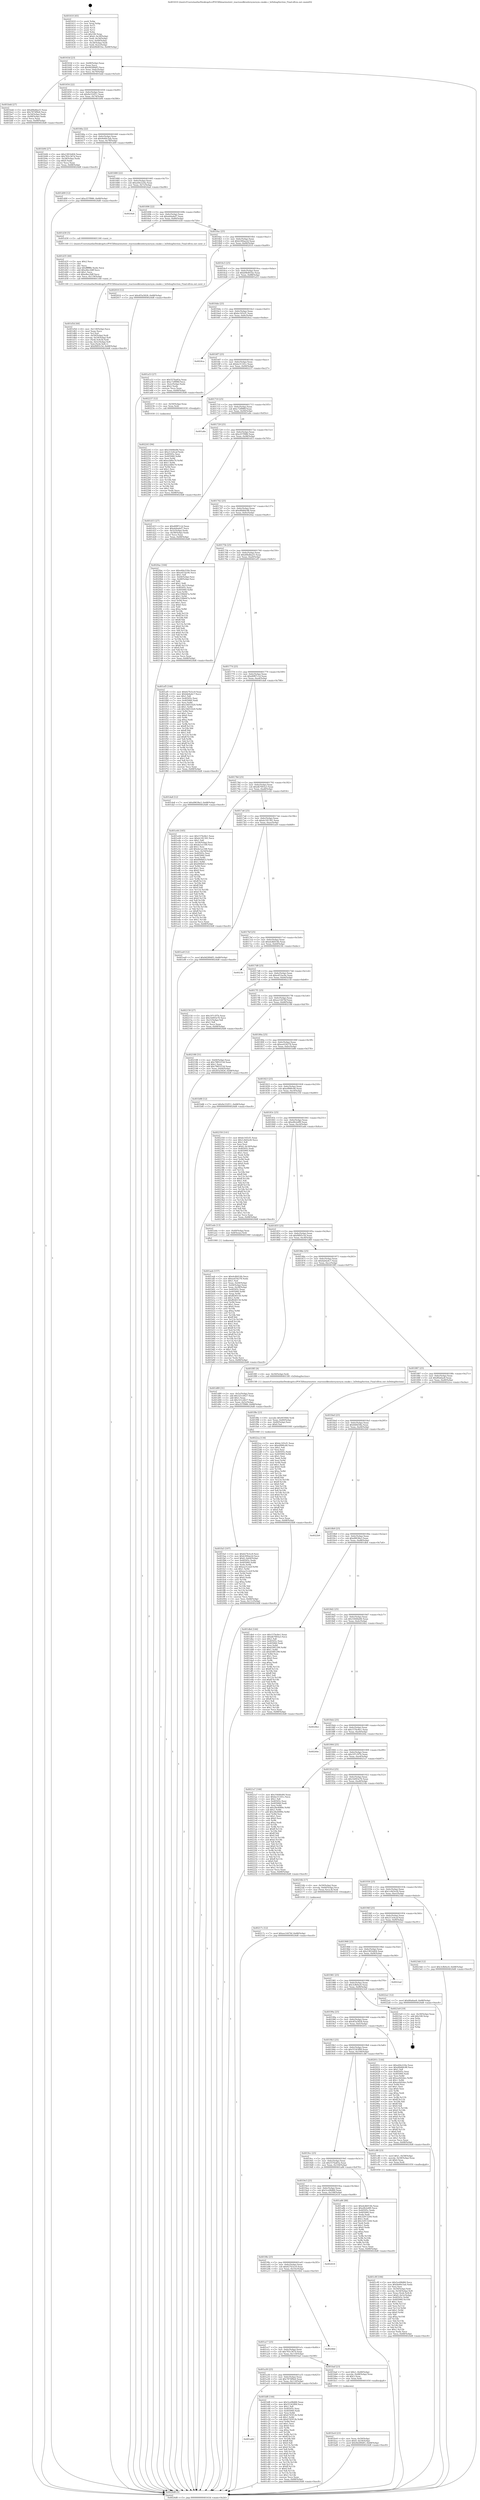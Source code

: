 digraph "0x401610" {
  label = "0x401610 (/mnt/c/Users/mathe/Desktop/tcc/POCII/binaries/extr_reactossdktoolsrsymrsym.cmake.c_IsDebugSection_Final-ollvm.out::main(0))"
  labelloc = "t"
  node[shape=record]

  Entry [label="",width=0.3,height=0.3,shape=circle,fillcolor=black,style=filled]
  "0x40163d" [label="{
     0x40163d [23]\l
     | [instrs]\l
     &nbsp;&nbsp;0x40163d \<+3\>: mov -0x68(%rbp),%eax\l
     &nbsp;&nbsp;0x401640 \<+2\>: mov %eax,%ecx\l
     &nbsp;&nbsp;0x401642 \<+6\>: sub $0x9d289df3,%ecx\l
     &nbsp;&nbsp;0x401648 \<+3\>: mov %eax,-0x6c(%rbp)\l
     &nbsp;&nbsp;0x40164b \<+3\>: mov %ecx,-0x70(%rbp)\l
     &nbsp;&nbsp;0x40164e \<+6\>: je 0000000000401bdd \<main+0x5cd\>\l
  }"]
  "0x401bdd" [label="{
     0x401bdd [27]\l
     | [instrs]\l
     &nbsp;&nbsp;0x401bdd \<+5\>: mov $0xd0bdba25,%eax\l
     &nbsp;&nbsp;0x401be2 \<+5\>: mov $0x7874f9e6,%ecx\l
     &nbsp;&nbsp;0x401be7 \<+3\>: mov -0x54(%rbp),%edx\l
     &nbsp;&nbsp;0x401bea \<+3\>: cmp -0x48(%rbp),%edx\l
     &nbsp;&nbsp;0x401bed \<+3\>: cmovl %ecx,%eax\l
     &nbsp;&nbsp;0x401bf0 \<+3\>: mov %eax,-0x68(%rbp)\l
     &nbsp;&nbsp;0x401bf3 \<+5\>: jmp 00000000004024d8 \<main+0xec8\>\l
  }"]
  "0x401654" [label="{
     0x401654 [22]\l
     | [instrs]\l
     &nbsp;&nbsp;0x401654 \<+5\>: jmp 0000000000401659 \<main+0x49\>\l
     &nbsp;&nbsp;0x401659 \<+3\>: mov -0x6c(%rbp),%eax\l
     &nbsp;&nbsp;0x40165c \<+5\>: sub $0x9e332f11,%eax\l
     &nbsp;&nbsp;0x401661 \<+3\>: mov %eax,-0x74(%rbp)\l
     &nbsp;&nbsp;0x401664 \<+6\>: je 0000000000401b94 \<main+0x584\>\l
  }"]
  Exit [label="",width=0.3,height=0.3,shape=circle,fillcolor=black,style=filled,peripheries=2]
  "0x401b94" [label="{
     0x401b94 [27]\l
     | [instrs]\l
     &nbsp;&nbsp;0x401b94 \<+5\>: mov $0x2381b404,%eax\l
     &nbsp;&nbsp;0x401b99 \<+5\>: mov $0x783c367d,%ecx\l
     &nbsp;&nbsp;0x401b9e \<+3\>: mov -0x28(%rbp),%edx\l
     &nbsp;&nbsp;0x401ba1 \<+3\>: cmp $0x0,%edx\l
     &nbsp;&nbsp;0x401ba4 \<+3\>: cmove %ecx,%eax\l
     &nbsp;&nbsp;0x401ba7 \<+3\>: mov %eax,-0x68(%rbp)\l
     &nbsp;&nbsp;0x401baa \<+5\>: jmp 00000000004024d8 \<main+0xec8\>\l
  }"]
  "0x40166a" [label="{
     0x40166a [22]\l
     | [instrs]\l
     &nbsp;&nbsp;0x40166a \<+5\>: jmp 000000000040166f \<main+0x5f\>\l
     &nbsp;&nbsp;0x40166f \<+3\>: mov -0x6c(%rbp),%eax\l
     &nbsp;&nbsp;0x401672 \<+5\>: sub $0x9e60c5ab,%eax\l
     &nbsp;&nbsp;0x401677 \<+3\>: mov %eax,-0x78(%rbp)\l
     &nbsp;&nbsp;0x40167a \<+6\>: je 0000000000401d09 \<main+0x6f9\>\l
  }"]
  "0x402243" [label="{
     0x402243 [94]\l
     | [instrs]\l
     &nbsp;&nbsp;0x402243 \<+5\>: mov $0x10446e84,%ecx\l
     &nbsp;&nbsp;0x402248 \<+5\>: mov $0x213c6caf,%edx\l
     &nbsp;&nbsp;0x40224d \<+7\>: mov 0x40505c,%esi\l
     &nbsp;&nbsp;0x402254 \<+8\>: mov 0x405060,%r8d\l
     &nbsp;&nbsp;0x40225c \<+3\>: mov %esi,%r9d\l
     &nbsp;&nbsp;0x40225f \<+7\>: add $0xecfd0e70,%r9d\l
     &nbsp;&nbsp;0x402266 \<+4\>: sub $0x1,%r9d\l
     &nbsp;&nbsp;0x40226a \<+7\>: sub $0xecfd0e70,%r9d\l
     &nbsp;&nbsp;0x402271 \<+4\>: imul %r9d,%esi\l
     &nbsp;&nbsp;0x402275 \<+3\>: and $0x1,%esi\l
     &nbsp;&nbsp;0x402278 \<+3\>: cmp $0x0,%esi\l
     &nbsp;&nbsp;0x40227b \<+4\>: sete %r10b\l
     &nbsp;&nbsp;0x40227f \<+4\>: cmp $0xa,%r8d\l
     &nbsp;&nbsp;0x402283 \<+4\>: setl %r11b\l
     &nbsp;&nbsp;0x402287 \<+3\>: mov %r10b,%bl\l
     &nbsp;&nbsp;0x40228a \<+3\>: and %r11b,%bl\l
     &nbsp;&nbsp;0x40228d \<+3\>: xor %r11b,%r10b\l
     &nbsp;&nbsp;0x402290 \<+3\>: or %r10b,%bl\l
     &nbsp;&nbsp;0x402293 \<+3\>: test $0x1,%bl\l
     &nbsp;&nbsp;0x402296 \<+3\>: cmovne %edx,%ecx\l
     &nbsp;&nbsp;0x402299 \<+3\>: mov %ecx,-0x68(%rbp)\l
     &nbsp;&nbsp;0x40229c \<+5\>: jmp 00000000004024d8 \<main+0xec8\>\l
  }"]
  "0x401d09" [label="{
     0x401d09 [12]\l
     | [instrs]\l
     &nbsp;&nbsp;0x401d09 \<+7\>: movl $0xcf37f986,-0x68(%rbp)\l
     &nbsp;&nbsp;0x401d10 \<+5\>: jmp 00000000004024d8 \<main+0xec8\>\l
  }"]
  "0x401680" [label="{
     0x401680 [22]\l
     | [instrs]\l
     &nbsp;&nbsp;0x401680 \<+5\>: jmp 0000000000401685 \<main+0x75\>\l
     &nbsp;&nbsp;0x401685 \<+3\>: mov -0x6c(%rbp),%eax\l
     &nbsp;&nbsp;0x401688 \<+5\>: sub $0xa44e224a,%eax\l
     &nbsp;&nbsp;0x40168d \<+3\>: mov %eax,-0x7c(%rbp)\l
     &nbsp;&nbsp;0x401690 \<+6\>: je 00000000004024a6 \<main+0xe96\>\l
  }"]
  "0x40217c" [label="{
     0x40217c [12]\l
     | [instrs]\l
     &nbsp;&nbsp;0x40217c \<+7\>: movl $0xee1447bf,-0x68(%rbp)\l
     &nbsp;&nbsp;0x402183 \<+5\>: jmp 00000000004024d8 \<main+0xec8\>\l
  }"]
  "0x4024a6" [label="{
     0x4024a6\l
  }", style=dashed]
  "0x401696" [label="{
     0x401696 [22]\l
     | [instrs]\l
     &nbsp;&nbsp;0x401696 \<+5\>: jmp 000000000040169b \<main+0x8b\>\l
     &nbsp;&nbsp;0x40169b \<+3\>: mov -0x6c(%rbp),%eax\l
     &nbsp;&nbsp;0x40169e \<+5\>: sub $0xab4adef7,%eax\l
     &nbsp;&nbsp;0x4016a3 \<+3\>: mov %eax,-0x80(%rbp)\l
     &nbsp;&nbsp;0x4016a6 \<+6\>: je 0000000000401d30 \<main+0x720\>\l
  }"]
  "0x401fa5" [label="{
     0x401fa5 [107]\l
     | [instrs]\l
     &nbsp;&nbsp;0x401fa5 \<+5\>: mov $0x627b3cc9,%esi\l
     &nbsp;&nbsp;0x401faa \<+5\>: mov $0xb300ae2d,%ecx\l
     &nbsp;&nbsp;0x401faf \<+7\>: movl $0x0,-0x64(%rbp)\l
     &nbsp;&nbsp;0x401fb6 \<+7\>: mov 0x40505c,%edx\l
     &nbsp;&nbsp;0x401fbd \<+8\>: mov 0x405060,%r8d\l
     &nbsp;&nbsp;0x401fc5 \<+3\>: mov %edx,%r9d\l
     &nbsp;&nbsp;0x401fc8 \<+7\>: add $0xea31cb2f,%r9d\l
     &nbsp;&nbsp;0x401fcf \<+4\>: sub $0x1,%r9d\l
     &nbsp;&nbsp;0x401fd3 \<+7\>: sub $0xea31cb2f,%r9d\l
     &nbsp;&nbsp;0x401fda \<+4\>: imul %r9d,%edx\l
     &nbsp;&nbsp;0x401fde \<+3\>: and $0x1,%edx\l
     &nbsp;&nbsp;0x401fe1 \<+3\>: cmp $0x0,%edx\l
     &nbsp;&nbsp;0x401fe4 \<+4\>: sete %r10b\l
     &nbsp;&nbsp;0x401fe8 \<+4\>: cmp $0xa,%r8d\l
     &nbsp;&nbsp;0x401fec \<+4\>: setl %r11b\l
     &nbsp;&nbsp;0x401ff0 \<+3\>: mov %r10b,%bl\l
     &nbsp;&nbsp;0x401ff3 \<+3\>: and %r11b,%bl\l
     &nbsp;&nbsp;0x401ff6 \<+3\>: xor %r11b,%r10b\l
     &nbsp;&nbsp;0x401ff9 \<+3\>: or %r10b,%bl\l
     &nbsp;&nbsp;0x401ffc \<+3\>: test $0x1,%bl\l
     &nbsp;&nbsp;0x401fff \<+3\>: cmovne %ecx,%esi\l
     &nbsp;&nbsp;0x402002 \<+3\>: mov %esi,-0x68(%rbp)\l
     &nbsp;&nbsp;0x402005 \<+6\>: mov %eax,-0x11c(%rbp)\l
     &nbsp;&nbsp;0x40200b \<+5\>: jmp 00000000004024d8 \<main+0xec8\>\l
  }"]
  "0x401d30" [label="{
     0x401d30 [5]\l
     | [instrs]\l
     &nbsp;&nbsp;0x401d30 \<+5\>: call 0000000000401160 \<next_i\>\l
     | [calls]\l
     &nbsp;&nbsp;0x401160 \{1\} (/mnt/c/Users/mathe/Desktop/tcc/POCII/binaries/extr_reactossdktoolsrsymrsym.cmake.c_IsDebugSection_Final-ollvm.out::next_i)\l
  }"]
  "0x4016ac" [label="{
     0x4016ac [25]\l
     | [instrs]\l
     &nbsp;&nbsp;0x4016ac \<+5\>: jmp 00000000004016b1 \<main+0xa1\>\l
     &nbsp;&nbsp;0x4016b1 \<+3\>: mov -0x6c(%rbp),%eax\l
     &nbsp;&nbsp;0x4016b4 \<+5\>: sub $0xb300ae2d,%eax\l
     &nbsp;&nbsp;0x4016b9 \<+6\>: mov %eax,-0x84(%rbp)\l
     &nbsp;&nbsp;0x4016bf \<+6\>: je 0000000000402010 \<main+0xa00\>\l
  }"]
  "0x401f8e" [label="{
     0x401f8e [23]\l
     | [instrs]\l
     &nbsp;&nbsp;0x401f8e \<+10\>: movabs $0x4030b6,%rdi\l
     &nbsp;&nbsp;0x401f98 \<+3\>: mov %eax,-0x60(%rbp)\l
     &nbsp;&nbsp;0x401f9b \<+3\>: mov -0x60(%rbp),%esi\l
     &nbsp;&nbsp;0x401f9e \<+2\>: mov $0x0,%al\l
     &nbsp;&nbsp;0x401fa0 \<+5\>: call 0000000000401040 \<printf@plt\>\l
     | [calls]\l
     &nbsp;&nbsp;0x401040 \{1\} (unknown)\l
  }"]
  "0x402010" [label="{
     0x402010 [12]\l
     | [instrs]\l
     &nbsp;&nbsp;0x402010 \<+7\>: movl $0x4f3a5828,-0x68(%rbp)\l
     &nbsp;&nbsp;0x402017 \<+5\>: jmp 00000000004024d8 \<main+0xec8\>\l
  }"]
  "0x4016c5" [label="{
     0x4016c5 [25]\l
     | [instrs]\l
     &nbsp;&nbsp;0x4016c5 \<+5\>: jmp 00000000004016ca \<main+0xba\>\l
     &nbsp;&nbsp;0x4016ca \<+3\>: mov -0x6c(%rbp),%eax\l
     &nbsp;&nbsp;0x4016cd \<+5\>: sub $0xb9b461be,%eax\l
     &nbsp;&nbsp;0x4016d2 \<+6\>: mov %eax,-0x88(%rbp)\l
     &nbsp;&nbsp;0x4016d8 \<+6\>: je 0000000000401a53 \<main+0x443\>\l
  }"]
  "0x401d5d" [label="{
     0x401d5d [44]\l
     | [instrs]\l
     &nbsp;&nbsp;0x401d5d \<+6\>: mov -0x118(%rbp),%ecx\l
     &nbsp;&nbsp;0x401d63 \<+3\>: imul %eax,%ecx\l
     &nbsp;&nbsp;0x401d66 \<+3\>: mov %cl,%sil\l
     &nbsp;&nbsp;0x401d69 \<+4\>: mov -0x50(%rbp),%rdi\l
     &nbsp;&nbsp;0x401d6d \<+4\>: movslq -0x54(%rbp),%r8\l
     &nbsp;&nbsp;0x401d71 \<+4\>: mov (%rdi,%r8,8),%rdi\l
     &nbsp;&nbsp;0x401d75 \<+4\>: movslq -0x5c(%rbp),%r8\l
     &nbsp;&nbsp;0x401d79 \<+4\>: mov %sil,(%rdi,%r8,1)\l
     &nbsp;&nbsp;0x401d7d \<+7\>: movl $0xf4f05c5d,-0x68(%rbp)\l
     &nbsp;&nbsp;0x401d84 \<+5\>: jmp 00000000004024d8 \<main+0xec8\>\l
  }"]
  "0x401a53" [label="{
     0x401a53 [27]\l
     | [instrs]\l
     &nbsp;&nbsp;0x401a53 \<+5\>: mov $0x557ba83a,%eax\l
     &nbsp;&nbsp;0x401a58 \<+5\>: mov $0xc72f996f,%ecx\l
     &nbsp;&nbsp;0x401a5d \<+3\>: mov -0x2c(%rbp),%edx\l
     &nbsp;&nbsp;0x401a60 \<+3\>: cmp $0x2,%edx\l
     &nbsp;&nbsp;0x401a63 \<+3\>: cmovne %ecx,%eax\l
     &nbsp;&nbsp;0x401a66 \<+3\>: mov %eax,-0x68(%rbp)\l
     &nbsp;&nbsp;0x401a69 \<+5\>: jmp 00000000004024d8 \<main+0xec8\>\l
  }"]
  "0x4016de" [label="{
     0x4016de [25]\l
     | [instrs]\l
     &nbsp;&nbsp;0x4016de \<+5\>: jmp 00000000004016e3 \<main+0xd3\>\l
     &nbsp;&nbsp;0x4016e3 \<+3\>: mov -0x6c(%rbp),%eax\l
     &nbsp;&nbsp;0x4016e6 \<+5\>: sub $0xbc165cf1,%eax\l
     &nbsp;&nbsp;0x4016eb \<+6\>: mov %eax,-0x8c(%rbp)\l
     &nbsp;&nbsp;0x4016f1 \<+6\>: je 00000000004024ca \<main+0xeba\>\l
  }"]
  "0x4024d8" [label="{
     0x4024d8 [5]\l
     | [instrs]\l
     &nbsp;&nbsp;0x4024d8 \<+5\>: jmp 000000000040163d \<main+0x2d\>\l
  }"]
  "0x401610" [label="{
     0x401610 [45]\l
     | [instrs]\l
     &nbsp;&nbsp;0x401610 \<+1\>: push %rbp\l
     &nbsp;&nbsp;0x401611 \<+3\>: mov %rsp,%rbp\l
     &nbsp;&nbsp;0x401614 \<+2\>: push %r15\l
     &nbsp;&nbsp;0x401616 \<+2\>: push %r14\l
     &nbsp;&nbsp;0x401618 \<+2\>: push %r12\l
     &nbsp;&nbsp;0x40161a \<+1\>: push %rbx\l
     &nbsp;&nbsp;0x40161b \<+7\>: sub $0x100,%rsp\l
     &nbsp;&nbsp;0x401622 \<+7\>: movl $0x0,-0x30(%rbp)\l
     &nbsp;&nbsp;0x401629 \<+3\>: mov %edi,-0x34(%rbp)\l
     &nbsp;&nbsp;0x40162c \<+4\>: mov %rsi,-0x40(%rbp)\l
     &nbsp;&nbsp;0x401630 \<+3\>: mov -0x34(%rbp),%edi\l
     &nbsp;&nbsp;0x401633 \<+3\>: mov %edi,-0x2c(%rbp)\l
     &nbsp;&nbsp;0x401636 \<+7\>: movl $0xb9b461be,-0x68(%rbp)\l
  }"]
  "0x401d35" [label="{
     0x401d35 [40]\l
     | [instrs]\l
     &nbsp;&nbsp;0x401d35 \<+5\>: mov $0x2,%ecx\l
     &nbsp;&nbsp;0x401d3a \<+1\>: cltd\l
     &nbsp;&nbsp;0x401d3b \<+2\>: idiv %ecx\l
     &nbsp;&nbsp;0x401d3d \<+6\>: imul $0xfffffffe,%edx,%ecx\l
     &nbsp;&nbsp;0x401d43 \<+6\>: add $0xe8ec2bff,%ecx\l
     &nbsp;&nbsp;0x401d49 \<+3\>: add $0x1,%ecx\l
     &nbsp;&nbsp;0x401d4c \<+6\>: sub $0xe8ec2bff,%ecx\l
     &nbsp;&nbsp;0x401d52 \<+6\>: mov %ecx,-0x118(%rbp)\l
     &nbsp;&nbsp;0x401d58 \<+5\>: call 0000000000401160 \<next_i\>\l
     | [calls]\l
     &nbsp;&nbsp;0x401160 \{1\} (/mnt/c/Users/mathe/Desktop/tcc/POCII/binaries/extr_reactossdktoolsrsymrsym.cmake.c_IsDebugSection_Final-ollvm.out::next_i)\l
  }"]
  "0x4024ca" [label="{
     0x4024ca\l
  }", style=dashed]
  "0x4016f7" [label="{
     0x4016f7 [25]\l
     | [instrs]\l
     &nbsp;&nbsp;0x4016f7 \<+5\>: jmp 00000000004016fc \<main+0xec\>\l
     &nbsp;&nbsp;0x4016fc \<+3\>: mov -0x6c(%rbp),%eax\l
     &nbsp;&nbsp;0x4016ff \<+5\>: sub $0xbe31161c,%eax\l
     &nbsp;&nbsp;0x401704 \<+6\>: mov %eax,-0x90(%rbp)\l
     &nbsp;&nbsp;0x40170a \<+6\>: je 0000000000402237 \<main+0xc27\>\l
  }"]
  "0x401c9f" [label="{
     0x401c9f [106]\l
     | [instrs]\l
     &nbsp;&nbsp;0x401c9f \<+5\>: mov $0x5ce08d66,%ecx\l
     &nbsp;&nbsp;0x401ca4 \<+5\>: mov $0x9e60c5ab,%edx\l
     &nbsp;&nbsp;0x401ca9 \<+2\>: xor %esi,%esi\l
     &nbsp;&nbsp;0x401cab \<+4\>: mov -0x50(%rbp),%rdi\l
     &nbsp;&nbsp;0x401caf \<+4\>: movslq -0x54(%rbp),%r8\l
     &nbsp;&nbsp;0x401cb3 \<+4\>: mov %rax,(%rdi,%r8,8)\l
     &nbsp;&nbsp;0x401cb7 \<+7\>: movl $0x0,-0x5c(%rbp)\l
     &nbsp;&nbsp;0x401cbe \<+8\>: mov 0x40505c,%r9d\l
     &nbsp;&nbsp;0x401cc6 \<+8\>: mov 0x405060,%r10d\l
     &nbsp;&nbsp;0x401cce \<+3\>: sub $0x1,%esi\l
     &nbsp;&nbsp;0x401cd1 \<+3\>: mov %r9d,%r11d\l
     &nbsp;&nbsp;0x401cd4 \<+3\>: add %esi,%r11d\l
     &nbsp;&nbsp;0x401cd7 \<+4\>: imul %r11d,%r9d\l
     &nbsp;&nbsp;0x401cdb \<+4\>: and $0x1,%r9d\l
     &nbsp;&nbsp;0x401cdf \<+4\>: cmp $0x0,%r9d\l
     &nbsp;&nbsp;0x401ce3 \<+3\>: sete %bl\l
     &nbsp;&nbsp;0x401ce6 \<+4\>: cmp $0xa,%r10d\l
     &nbsp;&nbsp;0x401cea \<+4\>: setl %r14b\l
     &nbsp;&nbsp;0x401cee \<+3\>: mov %bl,%r15b\l
     &nbsp;&nbsp;0x401cf1 \<+3\>: and %r14b,%r15b\l
     &nbsp;&nbsp;0x401cf4 \<+3\>: xor %r14b,%bl\l
     &nbsp;&nbsp;0x401cf7 \<+3\>: or %bl,%r15b\l
     &nbsp;&nbsp;0x401cfa \<+4\>: test $0x1,%r15b\l
     &nbsp;&nbsp;0x401cfe \<+3\>: cmovne %edx,%ecx\l
     &nbsp;&nbsp;0x401d01 \<+3\>: mov %ecx,-0x68(%rbp)\l
     &nbsp;&nbsp;0x401d04 \<+5\>: jmp 00000000004024d8 \<main+0xec8\>\l
  }"]
  "0x402237" [label="{
     0x402237 [12]\l
     | [instrs]\l
     &nbsp;&nbsp;0x402237 \<+4\>: mov -0x50(%rbp),%rax\l
     &nbsp;&nbsp;0x40223b \<+3\>: mov %rax,%rdi\l
     &nbsp;&nbsp;0x40223e \<+5\>: call 0000000000401030 \<free@plt\>\l
     | [calls]\l
     &nbsp;&nbsp;0x401030 \{1\} (unknown)\l
  }"]
  "0x401710" [label="{
     0x401710 [25]\l
     | [instrs]\l
     &nbsp;&nbsp;0x401710 \<+5\>: jmp 0000000000401715 \<main+0x105\>\l
     &nbsp;&nbsp;0x401715 \<+3\>: mov -0x6c(%rbp),%eax\l
     &nbsp;&nbsp;0x401718 \<+5\>: sub $0xc72f996f,%eax\l
     &nbsp;&nbsp;0x40171d \<+6\>: mov %eax,-0x94(%rbp)\l
     &nbsp;&nbsp;0x401723 \<+6\>: je 0000000000401a6e \<main+0x45e\>\l
  }"]
  "0x401a49" [label="{
     0x401a49\l
  }", style=dashed]
  "0x401a6e" [label="{
     0x401a6e\l
  }", style=dashed]
  "0x401729" [label="{
     0x401729 [25]\l
     | [instrs]\l
     &nbsp;&nbsp;0x401729 \<+5\>: jmp 000000000040172e \<main+0x11e\>\l
     &nbsp;&nbsp;0x40172e \<+3\>: mov -0x6c(%rbp),%eax\l
     &nbsp;&nbsp;0x401731 \<+5\>: sub $0xcf37f986,%eax\l
     &nbsp;&nbsp;0x401736 \<+6\>: mov %eax,-0x98(%rbp)\l
     &nbsp;&nbsp;0x40173c \<+6\>: je 0000000000401d15 \<main+0x705\>\l
  }"]
  "0x401bf8" [label="{
     0x401bf8 [144]\l
     | [instrs]\l
     &nbsp;&nbsp;0x401bf8 \<+5\>: mov $0x5ce08d66,%eax\l
     &nbsp;&nbsp;0x401bfd \<+5\>: mov $0x55343f09,%ecx\l
     &nbsp;&nbsp;0x401c02 \<+2\>: mov $0x1,%dl\l
     &nbsp;&nbsp;0x401c04 \<+7\>: mov 0x40505c,%esi\l
     &nbsp;&nbsp;0x401c0b \<+7\>: mov 0x405060,%edi\l
     &nbsp;&nbsp;0x401c12 \<+3\>: mov %esi,%r8d\l
     &nbsp;&nbsp;0x401c15 \<+7\>: add $0xb745f12b,%r8d\l
     &nbsp;&nbsp;0x401c1c \<+4\>: sub $0x1,%r8d\l
     &nbsp;&nbsp;0x401c20 \<+7\>: sub $0xb745f12b,%r8d\l
     &nbsp;&nbsp;0x401c27 \<+4\>: imul %r8d,%esi\l
     &nbsp;&nbsp;0x401c2b \<+3\>: and $0x1,%esi\l
     &nbsp;&nbsp;0x401c2e \<+3\>: cmp $0x0,%esi\l
     &nbsp;&nbsp;0x401c31 \<+4\>: sete %r9b\l
     &nbsp;&nbsp;0x401c35 \<+3\>: cmp $0xa,%edi\l
     &nbsp;&nbsp;0x401c38 \<+4\>: setl %r10b\l
     &nbsp;&nbsp;0x401c3c \<+3\>: mov %r9b,%r11b\l
     &nbsp;&nbsp;0x401c3f \<+4\>: xor $0xff,%r11b\l
     &nbsp;&nbsp;0x401c43 \<+3\>: mov %r10b,%bl\l
     &nbsp;&nbsp;0x401c46 \<+3\>: xor $0xff,%bl\l
     &nbsp;&nbsp;0x401c49 \<+3\>: xor $0x0,%dl\l
     &nbsp;&nbsp;0x401c4c \<+3\>: mov %r11b,%r14b\l
     &nbsp;&nbsp;0x401c4f \<+4\>: and $0x0,%r14b\l
     &nbsp;&nbsp;0x401c53 \<+3\>: and %dl,%r9b\l
     &nbsp;&nbsp;0x401c56 \<+3\>: mov %bl,%r15b\l
     &nbsp;&nbsp;0x401c59 \<+4\>: and $0x0,%r15b\l
     &nbsp;&nbsp;0x401c5d \<+3\>: and %dl,%r10b\l
     &nbsp;&nbsp;0x401c60 \<+3\>: or %r9b,%r14b\l
     &nbsp;&nbsp;0x401c63 \<+3\>: or %r10b,%r15b\l
     &nbsp;&nbsp;0x401c66 \<+3\>: xor %r15b,%r14b\l
     &nbsp;&nbsp;0x401c69 \<+3\>: or %bl,%r11b\l
     &nbsp;&nbsp;0x401c6c \<+4\>: xor $0xff,%r11b\l
     &nbsp;&nbsp;0x401c70 \<+3\>: or $0x0,%dl\l
     &nbsp;&nbsp;0x401c73 \<+3\>: and %dl,%r11b\l
     &nbsp;&nbsp;0x401c76 \<+3\>: or %r11b,%r14b\l
     &nbsp;&nbsp;0x401c79 \<+4\>: test $0x1,%r14b\l
     &nbsp;&nbsp;0x401c7d \<+3\>: cmovne %ecx,%eax\l
     &nbsp;&nbsp;0x401c80 \<+3\>: mov %eax,-0x68(%rbp)\l
     &nbsp;&nbsp;0x401c83 \<+5\>: jmp 00000000004024d8 \<main+0xec8\>\l
  }"]
  "0x401d15" [label="{
     0x401d15 [27]\l
     | [instrs]\l
     &nbsp;&nbsp;0x401d15 \<+5\>: mov $0xd0f87c1d,%eax\l
     &nbsp;&nbsp;0x401d1a \<+5\>: mov $0xab4adef7,%ecx\l
     &nbsp;&nbsp;0x401d1f \<+3\>: mov -0x5c(%rbp),%edx\l
     &nbsp;&nbsp;0x401d22 \<+3\>: cmp -0x58(%rbp),%edx\l
     &nbsp;&nbsp;0x401d25 \<+3\>: cmovl %ecx,%eax\l
     &nbsp;&nbsp;0x401d28 \<+3\>: mov %eax,-0x68(%rbp)\l
     &nbsp;&nbsp;0x401d2b \<+5\>: jmp 00000000004024d8 \<main+0xec8\>\l
  }"]
  "0x401742" [label="{
     0x401742 [25]\l
     | [instrs]\l
     &nbsp;&nbsp;0x401742 \<+5\>: jmp 0000000000401747 \<main+0x137\>\l
     &nbsp;&nbsp;0x401747 \<+3\>: mov -0x6c(%rbp),%eax\l
     &nbsp;&nbsp;0x40174a \<+5\>: sub $0xd0b8dc98,%eax\l
     &nbsp;&nbsp;0x40174f \<+6\>: mov %eax,-0x9c(%rbp)\l
     &nbsp;&nbsp;0x401755 \<+6\>: je 00000000004020ac \<main+0xa9c\>\l
  }"]
  "0x401bc6" [label="{
     0x401bc6 [23]\l
     | [instrs]\l
     &nbsp;&nbsp;0x401bc6 \<+4\>: mov %rax,-0x50(%rbp)\l
     &nbsp;&nbsp;0x401bca \<+7\>: movl $0x0,-0x54(%rbp)\l
     &nbsp;&nbsp;0x401bd1 \<+7\>: movl $0x9d289df3,-0x68(%rbp)\l
     &nbsp;&nbsp;0x401bd8 \<+5\>: jmp 00000000004024d8 \<main+0xec8\>\l
  }"]
  "0x4020ac" [label="{
     0x4020ac [164]\l
     | [instrs]\l
     &nbsp;&nbsp;0x4020ac \<+5\>: mov $0xa44e224a,%eax\l
     &nbsp;&nbsp;0x4020b1 \<+5\>: mov $0xe453ac9e,%ecx\l
     &nbsp;&nbsp;0x4020b6 \<+2\>: mov $0x1,%dl\l
     &nbsp;&nbsp;0x4020b8 \<+3\>: mov -0x64(%rbp),%esi\l
     &nbsp;&nbsp;0x4020bb \<+3\>: cmp -0x48(%rbp),%esi\l
     &nbsp;&nbsp;0x4020be \<+4\>: setl %dil\l
     &nbsp;&nbsp;0x4020c2 \<+4\>: and $0x1,%dil\l
     &nbsp;&nbsp;0x4020c6 \<+4\>: mov %dil,-0x21(%rbp)\l
     &nbsp;&nbsp;0x4020ca \<+7\>: mov 0x40505c,%esi\l
     &nbsp;&nbsp;0x4020d1 \<+8\>: mov 0x405060,%r8d\l
     &nbsp;&nbsp;0x4020d9 \<+3\>: mov %esi,%r9d\l
     &nbsp;&nbsp;0x4020dc \<+7\>: sub $0x339b647a,%r9d\l
     &nbsp;&nbsp;0x4020e3 \<+4\>: sub $0x1,%r9d\l
     &nbsp;&nbsp;0x4020e7 \<+7\>: add $0x339b647a,%r9d\l
     &nbsp;&nbsp;0x4020ee \<+4\>: imul %r9d,%esi\l
     &nbsp;&nbsp;0x4020f2 \<+3\>: and $0x1,%esi\l
     &nbsp;&nbsp;0x4020f5 \<+3\>: cmp $0x0,%esi\l
     &nbsp;&nbsp;0x4020f8 \<+4\>: sete %dil\l
     &nbsp;&nbsp;0x4020fc \<+4\>: cmp $0xa,%r8d\l
     &nbsp;&nbsp;0x402100 \<+4\>: setl %r10b\l
     &nbsp;&nbsp;0x402104 \<+3\>: mov %dil,%r11b\l
     &nbsp;&nbsp;0x402107 \<+4\>: xor $0xff,%r11b\l
     &nbsp;&nbsp;0x40210b \<+3\>: mov %r10b,%bl\l
     &nbsp;&nbsp;0x40210e \<+3\>: xor $0xff,%bl\l
     &nbsp;&nbsp;0x402111 \<+3\>: xor $0x0,%dl\l
     &nbsp;&nbsp;0x402114 \<+3\>: mov %r11b,%r14b\l
     &nbsp;&nbsp;0x402117 \<+4\>: and $0x0,%r14b\l
     &nbsp;&nbsp;0x40211b \<+3\>: and %dl,%dil\l
     &nbsp;&nbsp;0x40211e \<+3\>: mov %bl,%r15b\l
     &nbsp;&nbsp;0x402121 \<+4\>: and $0x0,%r15b\l
     &nbsp;&nbsp;0x402125 \<+3\>: and %dl,%r10b\l
     &nbsp;&nbsp;0x402128 \<+3\>: or %dil,%r14b\l
     &nbsp;&nbsp;0x40212b \<+3\>: or %r10b,%r15b\l
     &nbsp;&nbsp;0x40212e \<+3\>: xor %r15b,%r14b\l
     &nbsp;&nbsp;0x402131 \<+3\>: or %bl,%r11b\l
     &nbsp;&nbsp;0x402134 \<+4\>: xor $0xff,%r11b\l
     &nbsp;&nbsp;0x402138 \<+3\>: or $0x0,%dl\l
     &nbsp;&nbsp;0x40213b \<+3\>: and %dl,%r11b\l
     &nbsp;&nbsp;0x40213e \<+3\>: or %r11b,%r14b\l
     &nbsp;&nbsp;0x402141 \<+4\>: test $0x1,%r14b\l
     &nbsp;&nbsp;0x402145 \<+3\>: cmovne %ecx,%eax\l
     &nbsp;&nbsp;0x402148 \<+3\>: mov %eax,-0x68(%rbp)\l
     &nbsp;&nbsp;0x40214b \<+5\>: jmp 00000000004024d8 \<main+0xec8\>\l
  }"]
  "0x40175b" [label="{
     0x40175b [25]\l
     | [instrs]\l
     &nbsp;&nbsp;0x40175b \<+5\>: jmp 0000000000401760 \<main+0x150\>\l
     &nbsp;&nbsp;0x401760 \<+3\>: mov -0x6c(%rbp),%eax\l
     &nbsp;&nbsp;0x401763 \<+5\>: sub $0xd0bdba25,%eax\l
     &nbsp;&nbsp;0x401768 \<+6\>: mov %eax,-0xa0(%rbp)\l
     &nbsp;&nbsp;0x40176e \<+6\>: je 0000000000401ef5 \<main+0x8e5\>\l
  }"]
  "0x401a30" [label="{
     0x401a30 [25]\l
     | [instrs]\l
     &nbsp;&nbsp;0x401a30 \<+5\>: jmp 0000000000401a35 \<main+0x425\>\l
     &nbsp;&nbsp;0x401a35 \<+3\>: mov -0x6c(%rbp),%eax\l
     &nbsp;&nbsp;0x401a38 \<+5\>: sub $0x7874f9e6,%eax\l
     &nbsp;&nbsp;0x401a3d \<+6\>: mov %eax,-0x114(%rbp)\l
     &nbsp;&nbsp;0x401a43 \<+6\>: je 0000000000401bf8 \<main+0x5e8\>\l
  }"]
  "0x401ef5" [label="{
     0x401ef5 [144]\l
     | [instrs]\l
     &nbsp;&nbsp;0x401ef5 \<+5\>: mov $0x627b3cc9,%eax\l
     &nbsp;&nbsp;0x401efa \<+5\>: mov $0xfab4a4c7,%ecx\l
     &nbsp;&nbsp;0x401eff \<+2\>: mov $0x1,%dl\l
     &nbsp;&nbsp;0x401f01 \<+7\>: mov 0x40505c,%esi\l
     &nbsp;&nbsp;0x401f08 \<+7\>: mov 0x405060,%edi\l
     &nbsp;&nbsp;0x401f0f \<+3\>: mov %esi,%r8d\l
     &nbsp;&nbsp;0x401f12 \<+7\>: add $0x18d51620,%r8d\l
     &nbsp;&nbsp;0x401f19 \<+4\>: sub $0x1,%r8d\l
     &nbsp;&nbsp;0x401f1d \<+7\>: sub $0x18d51620,%r8d\l
     &nbsp;&nbsp;0x401f24 \<+4\>: imul %r8d,%esi\l
     &nbsp;&nbsp;0x401f28 \<+3\>: and $0x1,%esi\l
     &nbsp;&nbsp;0x401f2b \<+3\>: cmp $0x0,%esi\l
     &nbsp;&nbsp;0x401f2e \<+4\>: sete %r9b\l
     &nbsp;&nbsp;0x401f32 \<+3\>: cmp $0xa,%edi\l
     &nbsp;&nbsp;0x401f35 \<+4\>: setl %r10b\l
     &nbsp;&nbsp;0x401f39 \<+3\>: mov %r9b,%r11b\l
     &nbsp;&nbsp;0x401f3c \<+4\>: xor $0xff,%r11b\l
     &nbsp;&nbsp;0x401f40 \<+3\>: mov %r10b,%bl\l
     &nbsp;&nbsp;0x401f43 \<+3\>: xor $0xff,%bl\l
     &nbsp;&nbsp;0x401f46 \<+3\>: xor $0x1,%dl\l
     &nbsp;&nbsp;0x401f49 \<+3\>: mov %r11b,%r14b\l
     &nbsp;&nbsp;0x401f4c \<+4\>: and $0xff,%r14b\l
     &nbsp;&nbsp;0x401f50 \<+3\>: and %dl,%r9b\l
     &nbsp;&nbsp;0x401f53 \<+3\>: mov %bl,%r15b\l
     &nbsp;&nbsp;0x401f56 \<+4\>: and $0xff,%r15b\l
     &nbsp;&nbsp;0x401f5a \<+3\>: and %dl,%r10b\l
     &nbsp;&nbsp;0x401f5d \<+3\>: or %r9b,%r14b\l
     &nbsp;&nbsp;0x401f60 \<+3\>: or %r10b,%r15b\l
     &nbsp;&nbsp;0x401f63 \<+3\>: xor %r15b,%r14b\l
     &nbsp;&nbsp;0x401f66 \<+3\>: or %bl,%r11b\l
     &nbsp;&nbsp;0x401f69 \<+4\>: xor $0xff,%r11b\l
     &nbsp;&nbsp;0x401f6d \<+3\>: or $0x1,%dl\l
     &nbsp;&nbsp;0x401f70 \<+3\>: and %dl,%r11b\l
     &nbsp;&nbsp;0x401f73 \<+3\>: or %r11b,%r14b\l
     &nbsp;&nbsp;0x401f76 \<+4\>: test $0x1,%r14b\l
     &nbsp;&nbsp;0x401f7a \<+3\>: cmovne %ecx,%eax\l
     &nbsp;&nbsp;0x401f7d \<+3\>: mov %eax,-0x68(%rbp)\l
     &nbsp;&nbsp;0x401f80 \<+5\>: jmp 00000000004024d8 \<main+0xec8\>\l
  }"]
  "0x401774" [label="{
     0x401774 [25]\l
     | [instrs]\l
     &nbsp;&nbsp;0x401774 \<+5\>: jmp 0000000000401779 \<main+0x169\>\l
     &nbsp;&nbsp;0x401779 \<+3\>: mov -0x6c(%rbp),%eax\l
     &nbsp;&nbsp;0x40177c \<+5\>: sub $0xd0f87c1d,%eax\l
     &nbsp;&nbsp;0x401781 \<+6\>: mov %eax,-0xa4(%rbp)\l
     &nbsp;&nbsp;0x401787 \<+6\>: je 0000000000401da8 \<main+0x798\>\l
  }"]
  "0x401baf" [label="{
     0x401baf [23]\l
     | [instrs]\l
     &nbsp;&nbsp;0x401baf \<+7\>: movl $0x1,-0x48(%rbp)\l
     &nbsp;&nbsp;0x401bb6 \<+4\>: movslq -0x48(%rbp),%rax\l
     &nbsp;&nbsp;0x401bba \<+4\>: shl $0x3,%rax\l
     &nbsp;&nbsp;0x401bbe \<+3\>: mov %rax,%rdi\l
     &nbsp;&nbsp;0x401bc1 \<+5\>: call 0000000000401050 \<malloc@plt\>\l
     | [calls]\l
     &nbsp;&nbsp;0x401050 \{1\} (unknown)\l
  }"]
  "0x401da8" [label="{
     0x401da8 [12]\l
     | [instrs]\l
     &nbsp;&nbsp;0x401da8 \<+7\>: movl $0xd9638a3,-0x68(%rbp)\l
     &nbsp;&nbsp;0x401daf \<+5\>: jmp 00000000004024d8 \<main+0xec8\>\l
  }"]
  "0x40178d" [label="{
     0x40178d [25]\l
     | [instrs]\l
     &nbsp;&nbsp;0x40178d \<+5\>: jmp 0000000000401792 \<main+0x182\>\l
     &nbsp;&nbsp;0x401792 \<+3\>: mov -0x6c(%rbp),%eax\l
     &nbsp;&nbsp;0x401795 \<+5\>: sub $0xdb7693a3,%eax\l
     &nbsp;&nbsp;0x40179a \<+6\>: mov %eax,-0xa8(%rbp)\l
     &nbsp;&nbsp;0x4017a0 \<+6\>: je 0000000000401e44 \<main+0x834\>\l
  }"]
  "0x401a17" [label="{
     0x401a17 [25]\l
     | [instrs]\l
     &nbsp;&nbsp;0x401a17 \<+5\>: jmp 0000000000401a1c \<main+0x40c\>\l
     &nbsp;&nbsp;0x401a1c \<+3\>: mov -0x6c(%rbp),%eax\l
     &nbsp;&nbsp;0x401a1f \<+5\>: sub $0x783c367d,%eax\l
     &nbsp;&nbsp;0x401a24 \<+6\>: mov %eax,-0x110(%rbp)\l
     &nbsp;&nbsp;0x401a2a \<+6\>: je 0000000000401baf \<main+0x59f\>\l
  }"]
  "0x401e44" [label="{
     0x401e44 [165]\l
     | [instrs]\l
     &nbsp;&nbsp;0x401e44 \<+5\>: mov $0x157bc8e1,%eax\l
     &nbsp;&nbsp;0x401e49 \<+5\>: mov $0xdc181391,%ecx\l
     &nbsp;&nbsp;0x401e4e \<+2\>: mov $0x1,%dl\l
     &nbsp;&nbsp;0x401e50 \<+3\>: mov -0x54(%rbp),%esi\l
     &nbsp;&nbsp;0x401e53 \<+6\>: sub $0xda1ac168,%esi\l
     &nbsp;&nbsp;0x401e59 \<+3\>: add $0x1,%esi\l
     &nbsp;&nbsp;0x401e5c \<+6\>: add $0xda1ac168,%esi\l
     &nbsp;&nbsp;0x401e62 \<+3\>: mov %esi,-0x54(%rbp)\l
     &nbsp;&nbsp;0x401e65 \<+7\>: mov 0x40505c,%esi\l
     &nbsp;&nbsp;0x401e6c \<+7\>: mov 0x405060,%edi\l
     &nbsp;&nbsp;0x401e73 \<+3\>: mov %esi,%r8d\l
     &nbsp;&nbsp;0x401e76 \<+7\>: sub $0x690b833,%r8d\l
     &nbsp;&nbsp;0x401e7d \<+4\>: sub $0x1,%r8d\l
     &nbsp;&nbsp;0x401e81 \<+7\>: add $0x690b833,%r8d\l
     &nbsp;&nbsp;0x401e88 \<+4\>: imul %r8d,%esi\l
     &nbsp;&nbsp;0x401e8c \<+3\>: and $0x1,%esi\l
     &nbsp;&nbsp;0x401e8f \<+3\>: cmp $0x0,%esi\l
     &nbsp;&nbsp;0x401e92 \<+4\>: sete %r9b\l
     &nbsp;&nbsp;0x401e96 \<+3\>: cmp $0xa,%edi\l
     &nbsp;&nbsp;0x401e99 \<+4\>: setl %r10b\l
     &nbsp;&nbsp;0x401e9d \<+3\>: mov %r9b,%r11b\l
     &nbsp;&nbsp;0x401ea0 \<+4\>: xor $0xff,%r11b\l
     &nbsp;&nbsp;0x401ea4 \<+3\>: mov %r10b,%bl\l
     &nbsp;&nbsp;0x401ea7 \<+3\>: xor $0xff,%bl\l
     &nbsp;&nbsp;0x401eaa \<+3\>: xor $0x0,%dl\l
     &nbsp;&nbsp;0x401ead \<+3\>: mov %r11b,%r14b\l
     &nbsp;&nbsp;0x401eb0 \<+4\>: and $0x0,%r14b\l
     &nbsp;&nbsp;0x401eb4 \<+3\>: and %dl,%r9b\l
     &nbsp;&nbsp;0x401eb7 \<+3\>: mov %bl,%r15b\l
     &nbsp;&nbsp;0x401eba \<+4\>: and $0x0,%r15b\l
     &nbsp;&nbsp;0x401ebe \<+3\>: and %dl,%r10b\l
     &nbsp;&nbsp;0x401ec1 \<+3\>: or %r9b,%r14b\l
     &nbsp;&nbsp;0x401ec4 \<+3\>: or %r10b,%r15b\l
     &nbsp;&nbsp;0x401ec7 \<+3\>: xor %r15b,%r14b\l
     &nbsp;&nbsp;0x401eca \<+3\>: or %bl,%r11b\l
     &nbsp;&nbsp;0x401ecd \<+4\>: xor $0xff,%r11b\l
     &nbsp;&nbsp;0x401ed1 \<+3\>: or $0x0,%dl\l
     &nbsp;&nbsp;0x401ed4 \<+3\>: and %dl,%r11b\l
     &nbsp;&nbsp;0x401ed7 \<+3\>: or %r11b,%r14b\l
     &nbsp;&nbsp;0x401eda \<+4\>: test $0x1,%r14b\l
     &nbsp;&nbsp;0x401ede \<+3\>: cmovne %ecx,%eax\l
     &nbsp;&nbsp;0x401ee1 \<+3\>: mov %eax,-0x68(%rbp)\l
     &nbsp;&nbsp;0x401ee4 \<+5\>: jmp 00000000004024d8 \<main+0xec8\>\l
  }"]
  "0x4017a6" [label="{
     0x4017a6 [25]\l
     | [instrs]\l
     &nbsp;&nbsp;0x4017a6 \<+5\>: jmp 00000000004017ab \<main+0x19b\>\l
     &nbsp;&nbsp;0x4017ab \<+3\>: mov -0x6c(%rbp),%eax\l
     &nbsp;&nbsp;0x4017ae \<+5\>: sub $0xdc181391,%eax\l
     &nbsp;&nbsp;0x4017b3 \<+6\>: mov %eax,-0xac(%rbp)\l
     &nbsp;&nbsp;0x4017b9 \<+6\>: je 0000000000401ee9 \<main+0x8d9\>\l
  }"]
  "0x40246d" [label="{
     0x40246d\l
  }", style=dashed]
  "0x401ee9" [label="{
     0x401ee9 [12]\l
     | [instrs]\l
     &nbsp;&nbsp;0x401ee9 \<+7\>: movl $0x9d289df3,-0x68(%rbp)\l
     &nbsp;&nbsp;0x401ef0 \<+5\>: jmp 00000000004024d8 \<main+0xec8\>\l
  }"]
  "0x4017bf" [label="{
     0x4017bf [25]\l
     | [instrs]\l
     &nbsp;&nbsp;0x4017bf \<+5\>: jmp 00000000004017c4 \<main+0x1b4\>\l
     &nbsp;&nbsp;0x4017c4 \<+3\>: mov -0x6c(%rbp),%eax\l
     &nbsp;&nbsp;0x4017c7 \<+5\>: sub $0xdcdb014b,%eax\l
     &nbsp;&nbsp;0x4017cc \<+6\>: mov %eax,-0xb0(%rbp)\l
     &nbsp;&nbsp;0x4017d2 \<+6\>: je 00000000004023fc \<main+0xdec\>\l
  }"]
  "0x4019fe" [label="{
     0x4019fe [25]\l
     | [instrs]\l
     &nbsp;&nbsp;0x4019fe \<+5\>: jmp 0000000000401a03 \<main+0x3f3\>\l
     &nbsp;&nbsp;0x401a03 \<+3\>: mov -0x6c(%rbp),%eax\l
     &nbsp;&nbsp;0x401a06 \<+5\>: sub $0x627b3cc9,%eax\l
     &nbsp;&nbsp;0x401a0b \<+6\>: mov %eax,-0x10c(%rbp)\l
     &nbsp;&nbsp;0x401a11 \<+6\>: je 000000000040246d \<main+0xe5d\>\l
  }"]
  "0x4023fc" [label="{
     0x4023fc\l
  }", style=dashed]
  "0x4017d8" [label="{
     0x4017d8 [25]\l
     | [instrs]\l
     &nbsp;&nbsp;0x4017d8 \<+5\>: jmp 00000000004017dd \<main+0x1cd\>\l
     &nbsp;&nbsp;0x4017dd \<+3\>: mov -0x6c(%rbp),%eax\l
     &nbsp;&nbsp;0x4017e0 \<+5\>: sub $0xe453ac9e,%eax\l
     &nbsp;&nbsp;0x4017e5 \<+6\>: mov %eax,-0xb4(%rbp)\l
     &nbsp;&nbsp;0x4017eb \<+6\>: je 0000000000402150 \<main+0xb40\>\l
  }"]
  "0x402418" [label="{
     0x402418\l
  }", style=dashed]
  "0x402150" [label="{
     0x402150 [27]\l
     | [instrs]\l
     &nbsp;&nbsp;0x402150 \<+5\>: mov $0x197c5f7b,%eax\l
     &nbsp;&nbsp;0x402155 \<+5\>: mov $0x1b093e76,%ecx\l
     &nbsp;&nbsp;0x40215a \<+3\>: mov -0x21(%rbp),%dl\l
     &nbsp;&nbsp;0x40215d \<+3\>: test $0x1,%dl\l
     &nbsp;&nbsp;0x402160 \<+3\>: cmovne %ecx,%eax\l
     &nbsp;&nbsp;0x402163 \<+3\>: mov %eax,-0x68(%rbp)\l
     &nbsp;&nbsp;0x402166 \<+5\>: jmp 00000000004024d8 \<main+0xec8\>\l
  }"]
  "0x4017f1" [label="{
     0x4017f1 [25]\l
     | [instrs]\l
     &nbsp;&nbsp;0x4017f1 \<+5\>: jmp 00000000004017f6 \<main+0x1e6\>\l
     &nbsp;&nbsp;0x4017f6 \<+3\>: mov -0x6c(%rbp),%eax\l
     &nbsp;&nbsp;0x4017f9 \<+5\>: sub $0xee1447bf,%eax\l
     &nbsp;&nbsp;0x4017fe \<+6\>: mov %eax,-0xb8(%rbp)\l
     &nbsp;&nbsp;0x401804 \<+6\>: je 0000000000402188 \<main+0xb78\>\l
  }"]
  "0x401aeb" [label="{
     0x401aeb [157]\l
     | [instrs]\l
     &nbsp;&nbsp;0x401aeb \<+5\>: mov $0xdcdb014b,%ecx\l
     &nbsp;&nbsp;0x401af0 \<+5\>: mov $0xee434278,%edx\l
     &nbsp;&nbsp;0x401af5 \<+3\>: mov $0x1,%sil\l
     &nbsp;&nbsp;0x401af8 \<+3\>: mov %eax,-0x44(%rbp)\l
     &nbsp;&nbsp;0x401afb \<+3\>: mov -0x44(%rbp),%eax\l
     &nbsp;&nbsp;0x401afe \<+3\>: mov %eax,-0x28(%rbp)\l
     &nbsp;&nbsp;0x401b01 \<+7\>: mov 0x40505c,%eax\l
     &nbsp;&nbsp;0x401b08 \<+8\>: mov 0x405060,%r8d\l
     &nbsp;&nbsp;0x401b10 \<+3\>: mov %eax,%r9d\l
     &nbsp;&nbsp;0x401b13 \<+7\>: add $0xff240150,%r9d\l
     &nbsp;&nbsp;0x401b1a \<+4\>: sub $0x1,%r9d\l
     &nbsp;&nbsp;0x401b1e \<+7\>: sub $0xff240150,%r9d\l
     &nbsp;&nbsp;0x401b25 \<+4\>: imul %r9d,%eax\l
     &nbsp;&nbsp;0x401b29 \<+3\>: and $0x1,%eax\l
     &nbsp;&nbsp;0x401b2c \<+3\>: cmp $0x0,%eax\l
     &nbsp;&nbsp;0x401b2f \<+4\>: sete %r10b\l
     &nbsp;&nbsp;0x401b33 \<+4\>: cmp $0xa,%r8d\l
     &nbsp;&nbsp;0x401b37 \<+4\>: setl %r11b\l
     &nbsp;&nbsp;0x401b3b \<+3\>: mov %r10b,%bl\l
     &nbsp;&nbsp;0x401b3e \<+3\>: xor $0xff,%bl\l
     &nbsp;&nbsp;0x401b41 \<+3\>: mov %r11b,%r14b\l
     &nbsp;&nbsp;0x401b44 \<+4\>: xor $0xff,%r14b\l
     &nbsp;&nbsp;0x401b48 \<+4\>: xor $0x1,%sil\l
     &nbsp;&nbsp;0x401b4c \<+3\>: mov %bl,%r15b\l
     &nbsp;&nbsp;0x401b4f \<+4\>: and $0xff,%r15b\l
     &nbsp;&nbsp;0x401b53 \<+3\>: and %sil,%r10b\l
     &nbsp;&nbsp;0x401b56 \<+3\>: mov %r14b,%r12b\l
     &nbsp;&nbsp;0x401b59 \<+4\>: and $0xff,%r12b\l
     &nbsp;&nbsp;0x401b5d \<+3\>: and %sil,%r11b\l
     &nbsp;&nbsp;0x401b60 \<+3\>: or %r10b,%r15b\l
     &nbsp;&nbsp;0x401b63 \<+3\>: or %r11b,%r12b\l
     &nbsp;&nbsp;0x401b66 \<+3\>: xor %r12b,%r15b\l
     &nbsp;&nbsp;0x401b69 \<+3\>: or %r14b,%bl\l
     &nbsp;&nbsp;0x401b6c \<+3\>: xor $0xff,%bl\l
     &nbsp;&nbsp;0x401b6f \<+4\>: or $0x1,%sil\l
     &nbsp;&nbsp;0x401b73 \<+3\>: and %sil,%bl\l
     &nbsp;&nbsp;0x401b76 \<+3\>: or %bl,%r15b\l
     &nbsp;&nbsp;0x401b79 \<+4\>: test $0x1,%r15b\l
     &nbsp;&nbsp;0x401b7d \<+3\>: cmovne %edx,%ecx\l
     &nbsp;&nbsp;0x401b80 \<+3\>: mov %ecx,-0x68(%rbp)\l
     &nbsp;&nbsp;0x401b83 \<+5\>: jmp 00000000004024d8 \<main+0xec8\>\l
  }"]
  "0x402188" [label="{
     0x402188 [31]\l
     | [instrs]\l
     &nbsp;&nbsp;0x402188 \<+3\>: mov -0x64(%rbp),%eax\l
     &nbsp;&nbsp;0x40218b \<+5\>: sub $0x7885253d,%eax\l
     &nbsp;&nbsp;0x402190 \<+3\>: add $0x1,%eax\l
     &nbsp;&nbsp;0x402193 \<+5\>: add $0x7885253d,%eax\l
     &nbsp;&nbsp;0x402198 \<+3\>: mov %eax,-0x64(%rbp)\l
     &nbsp;&nbsp;0x40219b \<+7\>: movl $0x4f3a5828,-0x68(%rbp)\l
     &nbsp;&nbsp;0x4021a2 \<+5\>: jmp 00000000004024d8 \<main+0xec8\>\l
  }"]
  "0x40180a" [label="{
     0x40180a [25]\l
     | [instrs]\l
     &nbsp;&nbsp;0x40180a \<+5\>: jmp 000000000040180f \<main+0x1ff\>\l
     &nbsp;&nbsp;0x40180f \<+3\>: mov -0x6c(%rbp),%eax\l
     &nbsp;&nbsp;0x401812 \<+5\>: sub $0xee434278,%eax\l
     &nbsp;&nbsp;0x401817 \<+6\>: mov %eax,-0xbc(%rbp)\l
     &nbsp;&nbsp;0x40181d \<+6\>: je 0000000000401b88 \<main+0x578\>\l
  }"]
  "0x4019e5" [label="{
     0x4019e5 [25]\l
     | [instrs]\l
     &nbsp;&nbsp;0x4019e5 \<+5\>: jmp 00000000004019ea \<main+0x3da\>\l
     &nbsp;&nbsp;0x4019ea \<+3\>: mov -0x6c(%rbp),%eax\l
     &nbsp;&nbsp;0x4019ed \<+5\>: sub $0x5ce08d66,%eax\l
     &nbsp;&nbsp;0x4019f2 \<+6\>: mov %eax,-0x108(%rbp)\l
     &nbsp;&nbsp;0x4019f8 \<+6\>: je 0000000000402418 \<main+0xe08\>\l
  }"]
  "0x401b88" [label="{
     0x401b88 [12]\l
     | [instrs]\l
     &nbsp;&nbsp;0x401b88 \<+7\>: movl $0x9e332f11,-0x68(%rbp)\l
     &nbsp;&nbsp;0x401b8f \<+5\>: jmp 00000000004024d8 \<main+0xec8\>\l
  }"]
  "0x401823" [label="{
     0x401823 [25]\l
     | [instrs]\l
     &nbsp;&nbsp;0x401823 \<+5\>: jmp 0000000000401828 \<main+0x218\>\l
     &nbsp;&nbsp;0x401828 \<+3\>: mov -0x6c(%rbp),%eax\l
     &nbsp;&nbsp;0x40182b \<+5\>: sub $0xef990c46,%eax\l
     &nbsp;&nbsp;0x401830 \<+6\>: mov %eax,-0xc0(%rbp)\l
     &nbsp;&nbsp;0x401836 \<+6\>: je 0000000000402350 \<main+0xd40\>\l
  }"]
  "0x401a86" [label="{
     0x401a86 [88]\l
     | [instrs]\l
     &nbsp;&nbsp;0x401a86 \<+5\>: mov $0xdcdb014b,%eax\l
     &nbsp;&nbsp;0x401a8b \<+5\>: mov $0xefb2e6f0,%ecx\l
     &nbsp;&nbsp;0x401a90 \<+7\>: mov 0x40505c,%edx\l
     &nbsp;&nbsp;0x401a97 \<+7\>: mov 0x405060,%esi\l
     &nbsp;&nbsp;0x401a9e \<+2\>: mov %edx,%edi\l
     &nbsp;&nbsp;0x401aa0 \<+6\>: sub $0x32913244,%edi\l
     &nbsp;&nbsp;0x401aa6 \<+3\>: sub $0x1,%edi\l
     &nbsp;&nbsp;0x401aa9 \<+6\>: add $0x32913244,%edi\l
     &nbsp;&nbsp;0x401aaf \<+3\>: imul %edi,%edx\l
     &nbsp;&nbsp;0x401ab2 \<+3\>: and $0x1,%edx\l
     &nbsp;&nbsp;0x401ab5 \<+3\>: cmp $0x0,%edx\l
     &nbsp;&nbsp;0x401ab8 \<+4\>: sete %r8b\l
     &nbsp;&nbsp;0x401abc \<+3\>: cmp $0xa,%esi\l
     &nbsp;&nbsp;0x401abf \<+4\>: setl %r9b\l
     &nbsp;&nbsp;0x401ac3 \<+3\>: mov %r8b,%r10b\l
     &nbsp;&nbsp;0x401ac6 \<+3\>: and %r9b,%r10b\l
     &nbsp;&nbsp;0x401ac9 \<+3\>: xor %r9b,%r8b\l
     &nbsp;&nbsp;0x401acc \<+3\>: or %r8b,%r10b\l
     &nbsp;&nbsp;0x401acf \<+4\>: test $0x1,%r10b\l
     &nbsp;&nbsp;0x401ad3 \<+3\>: cmovne %ecx,%eax\l
     &nbsp;&nbsp;0x401ad6 \<+3\>: mov %eax,-0x68(%rbp)\l
     &nbsp;&nbsp;0x401ad9 \<+5\>: jmp 00000000004024d8 \<main+0xec8\>\l
  }"]
  "0x402350" [label="{
     0x402350 [141]\l
     | [instrs]\l
     &nbsp;&nbsp;0x402350 \<+5\>: mov $0xbc165cf1,%eax\l
     &nbsp;&nbsp;0x402355 \<+5\>: mov $0x1c6d3e26,%ecx\l
     &nbsp;&nbsp;0x40235a \<+2\>: mov $0x1,%dl\l
     &nbsp;&nbsp;0x40235c \<+2\>: xor %esi,%esi\l
     &nbsp;&nbsp;0x40235e \<+7\>: movl $0x0,-0x30(%rbp)\l
     &nbsp;&nbsp;0x402365 \<+7\>: mov 0x40505c,%edi\l
     &nbsp;&nbsp;0x40236c \<+8\>: mov 0x405060,%r8d\l
     &nbsp;&nbsp;0x402374 \<+3\>: sub $0x1,%esi\l
     &nbsp;&nbsp;0x402377 \<+3\>: mov %edi,%r9d\l
     &nbsp;&nbsp;0x40237a \<+3\>: add %esi,%r9d\l
     &nbsp;&nbsp;0x40237d \<+4\>: imul %r9d,%edi\l
     &nbsp;&nbsp;0x402381 \<+3\>: and $0x1,%edi\l
     &nbsp;&nbsp;0x402384 \<+3\>: cmp $0x0,%edi\l
     &nbsp;&nbsp;0x402387 \<+4\>: sete %r10b\l
     &nbsp;&nbsp;0x40238b \<+4\>: cmp $0xa,%r8d\l
     &nbsp;&nbsp;0x40238f \<+4\>: setl %r11b\l
     &nbsp;&nbsp;0x402393 \<+3\>: mov %r10b,%bl\l
     &nbsp;&nbsp;0x402396 \<+3\>: xor $0xff,%bl\l
     &nbsp;&nbsp;0x402399 \<+3\>: mov %r11b,%r14b\l
     &nbsp;&nbsp;0x40239c \<+4\>: xor $0xff,%r14b\l
     &nbsp;&nbsp;0x4023a0 \<+3\>: xor $0x1,%dl\l
     &nbsp;&nbsp;0x4023a3 \<+3\>: mov %bl,%r15b\l
     &nbsp;&nbsp;0x4023a6 \<+4\>: and $0xff,%r15b\l
     &nbsp;&nbsp;0x4023aa \<+3\>: and %dl,%r10b\l
     &nbsp;&nbsp;0x4023ad \<+3\>: mov %r14b,%r12b\l
     &nbsp;&nbsp;0x4023b0 \<+4\>: and $0xff,%r12b\l
     &nbsp;&nbsp;0x4023b4 \<+3\>: and %dl,%r11b\l
     &nbsp;&nbsp;0x4023b7 \<+3\>: or %r10b,%r15b\l
     &nbsp;&nbsp;0x4023ba \<+3\>: or %r11b,%r12b\l
     &nbsp;&nbsp;0x4023bd \<+3\>: xor %r12b,%r15b\l
     &nbsp;&nbsp;0x4023c0 \<+3\>: or %r14b,%bl\l
     &nbsp;&nbsp;0x4023c3 \<+3\>: xor $0xff,%bl\l
     &nbsp;&nbsp;0x4023c6 \<+3\>: or $0x1,%dl\l
     &nbsp;&nbsp;0x4023c9 \<+2\>: and %dl,%bl\l
     &nbsp;&nbsp;0x4023cb \<+3\>: or %bl,%r15b\l
     &nbsp;&nbsp;0x4023ce \<+4\>: test $0x1,%r15b\l
     &nbsp;&nbsp;0x4023d2 \<+3\>: cmovne %ecx,%eax\l
     &nbsp;&nbsp;0x4023d5 \<+3\>: mov %eax,-0x68(%rbp)\l
     &nbsp;&nbsp;0x4023d8 \<+5\>: jmp 00000000004024d8 \<main+0xec8\>\l
  }"]
  "0x40183c" [label="{
     0x40183c [25]\l
     | [instrs]\l
     &nbsp;&nbsp;0x40183c \<+5\>: jmp 0000000000401841 \<main+0x231\>\l
     &nbsp;&nbsp;0x401841 \<+3\>: mov -0x6c(%rbp),%eax\l
     &nbsp;&nbsp;0x401844 \<+5\>: sub $0xefb2e6f0,%eax\l
     &nbsp;&nbsp;0x401849 \<+6\>: mov %eax,-0xc4(%rbp)\l
     &nbsp;&nbsp;0x40184f \<+6\>: je 0000000000401ade \<main+0x4ce\>\l
  }"]
  "0x4019cc" [label="{
     0x4019cc [25]\l
     | [instrs]\l
     &nbsp;&nbsp;0x4019cc \<+5\>: jmp 00000000004019d1 \<main+0x3c1\>\l
     &nbsp;&nbsp;0x4019d1 \<+3\>: mov -0x6c(%rbp),%eax\l
     &nbsp;&nbsp;0x4019d4 \<+5\>: sub $0x557ba83a,%eax\l
     &nbsp;&nbsp;0x4019d9 \<+6\>: mov %eax,-0x104(%rbp)\l
     &nbsp;&nbsp;0x4019df \<+6\>: je 0000000000401a86 \<main+0x476\>\l
  }"]
  "0x401ade" [label="{
     0x401ade [13]\l
     | [instrs]\l
     &nbsp;&nbsp;0x401ade \<+4\>: mov -0x40(%rbp),%rax\l
     &nbsp;&nbsp;0x401ae2 \<+4\>: mov 0x8(%rax),%rdi\l
     &nbsp;&nbsp;0x401ae6 \<+5\>: call 0000000000401060 \<atoi@plt\>\l
     | [calls]\l
     &nbsp;&nbsp;0x401060 \{1\} (unknown)\l
  }"]
  "0x401855" [label="{
     0x401855 [25]\l
     | [instrs]\l
     &nbsp;&nbsp;0x401855 \<+5\>: jmp 000000000040185a \<main+0x24a\>\l
     &nbsp;&nbsp;0x40185a \<+3\>: mov -0x6c(%rbp),%eax\l
     &nbsp;&nbsp;0x40185d \<+5\>: sub $0xf4f05c5d,%eax\l
     &nbsp;&nbsp;0x401862 \<+6\>: mov %eax,-0xc8(%rbp)\l
     &nbsp;&nbsp;0x401868 \<+6\>: je 0000000000401d89 \<main+0x779\>\l
  }"]
  "0x401c88" [label="{
     0x401c88 [23]\l
     | [instrs]\l
     &nbsp;&nbsp;0x401c88 \<+7\>: movl $0x1,-0x58(%rbp)\l
     &nbsp;&nbsp;0x401c8f \<+4\>: movslq -0x58(%rbp),%rax\l
     &nbsp;&nbsp;0x401c93 \<+4\>: shl $0x0,%rax\l
     &nbsp;&nbsp;0x401c97 \<+3\>: mov %rax,%rdi\l
     &nbsp;&nbsp;0x401c9a \<+5\>: call 0000000000401050 \<malloc@plt\>\l
     | [calls]\l
     &nbsp;&nbsp;0x401050 \{1\} (unknown)\l
  }"]
  "0x401d89" [label="{
     0x401d89 [31]\l
     | [instrs]\l
     &nbsp;&nbsp;0x401d89 \<+3\>: mov -0x5c(%rbp),%eax\l
     &nbsp;&nbsp;0x401d8c \<+5\>: add $0x321cd427,%eax\l
     &nbsp;&nbsp;0x401d91 \<+3\>: add $0x1,%eax\l
     &nbsp;&nbsp;0x401d94 \<+5\>: sub $0x321cd427,%eax\l
     &nbsp;&nbsp;0x401d99 \<+3\>: mov %eax,-0x5c(%rbp)\l
     &nbsp;&nbsp;0x401d9c \<+7\>: movl $0xcf37f986,-0x68(%rbp)\l
     &nbsp;&nbsp;0x401da3 \<+5\>: jmp 00000000004024d8 \<main+0xec8\>\l
  }"]
  "0x40186e" [label="{
     0x40186e [25]\l
     | [instrs]\l
     &nbsp;&nbsp;0x40186e \<+5\>: jmp 0000000000401873 \<main+0x263\>\l
     &nbsp;&nbsp;0x401873 \<+3\>: mov -0x6c(%rbp),%eax\l
     &nbsp;&nbsp;0x401876 \<+5\>: sub $0xfab4a4c7,%eax\l
     &nbsp;&nbsp;0x40187b \<+6\>: mov %eax,-0xcc(%rbp)\l
     &nbsp;&nbsp;0x401881 \<+6\>: je 0000000000401f85 \<main+0x975\>\l
  }"]
  "0x4019b3" [label="{
     0x4019b3 [25]\l
     | [instrs]\l
     &nbsp;&nbsp;0x4019b3 \<+5\>: jmp 00000000004019b8 \<main+0x3a8\>\l
     &nbsp;&nbsp;0x4019b8 \<+3\>: mov -0x6c(%rbp),%eax\l
     &nbsp;&nbsp;0x4019bb \<+5\>: sub $0x55343f09,%eax\l
     &nbsp;&nbsp;0x4019c0 \<+6\>: mov %eax,-0x100(%rbp)\l
     &nbsp;&nbsp;0x4019c6 \<+6\>: je 0000000000401c88 \<main+0x678\>\l
  }"]
  "0x401f85" [label="{
     0x401f85 [9]\l
     | [instrs]\l
     &nbsp;&nbsp;0x401f85 \<+4\>: mov -0x50(%rbp),%rdi\l
     &nbsp;&nbsp;0x401f89 \<+5\>: call 00000000004015f0 \<IsDebugSection\>\l
     | [calls]\l
     &nbsp;&nbsp;0x4015f0 \{1\} (/mnt/c/Users/mathe/Desktop/tcc/POCII/binaries/extr_reactossdktoolsrsymrsym.cmake.c_IsDebugSection_Final-ollvm.out::IsDebugSection)\l
  }"]
  "0x401887" [label="{
     0x401887 [25]\l
     | [instrs]\l
     &nbsp;&nbsp;0x401887 \<+5\>: jmp 000000000040188c \<main+0x27c\>\l
     &nbsp;&nbsp;0x40188c \<+3\>: mov -0x6c(%rbp),%eax\l
     &nbsp;&nbsp;0x40188f \<+5\>: sub $0x80a6ae8,%eax\l
     &nbsp;&nbsp;0x401894 \<+6\>: mov %eax,-0xd0(%rbp)\l
     &nbsp;&nbsp;0x40189a \<+6\>: je 00000000004022ca \<main+0xcba\>\l
  }"]
  "0x40201c" [label="{
     0x40201c [144]\l
     | [instrs]\l
     &nbsp;&nbsp;0x40201c \<+5\>: mov $0xa44e224a,%eax\l
     &nbsp;&nbsp;0x402021 \<+5\>: mov $0xd0b8dc98,%ecx\l
     &nbsp;&nbsp;0x402026 \<+2\>: mov $0x1,%dl\l
     &nbsp;&nbsp;0x402028 \<+7\>: mov 0x40505c,%esi\l
     &nbsp;&nbsp;0x40202f \<+7\>: mov 0x405060,%edi\l
     &nbsp;&nbsp;0x402036 \<+3\>: mov %esi,%r8d\l
     &nbsp;&nbsp;0x402039 \<+7\>: add $0xee0d2dec,%r8d\l
     &nbsp;&nbsp;0x402040 \<+4\>: sub $0x1,%r8d\l
     &nbsp;&nbsp;0x402044 \<+7\>: sub $0xee0d2dec,%r8d\l
     &nbsp;&nbsp;0x40204b \<+4\>: imul %r8d,%esi\l
     &nbsp;&nbsp;0x40204f \<+3\>: and $0x1,%esi\l
     &nbsp;&nbsp;0x402052 \<+3\>: cmp $0x0,%esi\l
     &nbsp;&nbsp;0x402055 \<+4\>: sete %r9b\l
     &nbsp;&nbsp;0x402059 \<+3\>: cmp $0xa,%edi\l
     &nbsp;&nbsp;0x40205c \<+4\>: setl %r10b\l
     &nbsp;&nbsp;0x402060 \<+3\>: mov %r9b,%r11b\l
     &nbsp;&nbsp;0x402063 \<+4\>: xor $0xff,%r11b\l
     &nbsp;&nbsp;0x402067 \<+3\>: mov %r10b,%bl\l
     &nbsp;&nbsp;0x40206a \<+3\>: xor $0xff,%bl\l
     &nbsp;&nbsp;0x40206d \<+3\>: xor $0x0,%dl\l
     &nbsp;&nbsp;0x402070 \<+3\>: mov %r11b,%r14b\l
     &nbsp;&nbsp;0x402073 \<+4\>: and $0x0,%r14b\l
     &nbsp;&nbsp;0x402077 \<+3\>: and %dl,%r9b\l
     &nbsp;&nbsp;0x40207a \<+3\>: mov %bl,%r15b\l
     &nbsp;&nbsp;0x40207d \<+4\>: and $0x0,%r15b\l
     &nbsp;&nbsp;0x402081 \<+3\>: and %dl,%r10b\l
     &nbsp;&nbsp;0x402084 \<+3\>: or %r9b,%r14b\l
     &nbsp;&nbsp;0x402087 \<+3\>: or %r10b,%r15b\l
     &nbsp;&nbsp;0x40208a \<+3\>: xor %r15b,%r14b\l
     &nbsp;&nbsp;0x40208d \<+3\>: or %bl,%r11b\l
     &nbsp;&nbsp;0x402090 \<+4\>: xor $0xff,%r11b\l
     &nbsp;&nbsp;0x402094 \<+3\>: or $0x0,%dl\l
     &nbsp;&nbsp;0x402097 \<+3\>: and %dl,%r11b\l
     &nbsp;&nbsp;0x40209a \<+3\>: or %r11b,%r14b\l
     &nbsp;&nbsp;0x40209d \<+4\>: test $0x1,%r14b\l
     &nbsp;&nbsp;0x4020a1 \<+3\>: cmovne %ecx,%eax\l
     &nbsp;&nbsp;0x4020a4 \<+3\>: mov %eax,-0x68(%rbp)\l
     &nbsp;&nbsp;0x4020a7 \<+5\>: jmp 00000000004024d8 \<main+0xec8\>\l
  }"]
  "0x4022ca" [label="{
     0x4022ca [134]\l
     | [instrs]\l
     &nbsp;&nbsp;0x4022ca \<+5\>: mov $0xbc165cf1,%eax\l
     &nbsp;&nbsp;0x4022cf \<+5\>: mov $0xef990c46,%ecx\l
     &nbsp;&nbsp;0x4022d4 \<+2\>: mov $0x1,%dl\l
     &nbsp;&nbsp;0x4022d6 \<+2\>: xor %esi,%esi\l
     &nbsp;&nbsp;0x4022d8 \<+7\>: mov 0x40505c,%edi\l
     &nbsp;&nbsp;0x4022df \<+8\>: mov 0x405060,%r8d\l
     &nbsp;&nbsp;0x4022e7 \<+3\>: sub $0x1,%esi\l
     &nbsp;&nbsp;0x4022ea \<+3\>: mov %edi,%r9d\l
     &nbsp;&nbsp;0x4022ed \<+3\>: add %esi,%r9d\l
     &nbsp;&nbsp;0x4022f0 \<+4\>: imul %r9d,%edi\l
     &nbsp;&nbsp;0x4022f4 \<+3\>: and $0x1,%edi\l
     &nbsp;&nbsp;0x4022f7 \<+3\>: cmp $0x0,%edi\l
     &nbsp;&nbsp;0x4022fa \<+4\>: sete %r10b\l
     &nbsp;&nbsp;0x4022fe \<+4\>: cmp $0xa,%r8d\l
     &nbsp;&nbsp;0x402302 \<+4\>: setl %r11b\l
     &nbsp;&nbsp;0x402306 \<+3\>: mov %r10b,%bl\l
     &nbsp;&nbsp;0x402309 \<+3\>: xor $0xff,%bl\l
     &nbsp;&nbsp;0x40230c \<+3\>: mov %r11b,%r14b\l
     &nbsp;&nbsp;0x40230f \<+4\>: xor $0xff,%r14b\l
     &nbsp;&nbsp;0x402313 \<+3\>: xor $0x0,%dl\l
     &nbsp;&nbsp;0x402316 \<+3\>: mov %bl,%r15b\l
     &nbsp;&nbsp;0x402319 \<+4\>: and $0x0,%r15b\l
     &nbsp;&nbsp;0x40231d \<+3\>: and %dl,%r10b\l
     &nbsp;&nbsp;0x402320 \<+3\>: mov %r14b,%r12b\l
     &nbsp;&nbsp;0x402323 \<+4\>: and $0x0,%r12b\l
     &nbsp;&nbsp;0x402327 \<+3\>: and %dl,%r11b\l
     &nbsp;&nbsp;0x40232a \<+3\>: or %r10b,%r15b\l
     &nbsp;&nbsp;0x40232d \<+3\>: or %r11b,%r12b\l
     &nbsp;&nbsp;0x402330 \<+3\>: xor %r12b,%r15b\l
     &nbsp;&nbsp;0x402333 \<+3\>: or %r14b,%bl\l
     &nbsp;&nbsp;0x402336 \<+3\>: xor $0xff,%bl\l
     &nbsp;&nbsp;0x402339 \<+3\>: or $0x0,%dl\l
     &nbsp;&nbsp;0x40233c \<+2\>: and %dl,%bl\l
     &nbsp;&nbsp;0x40233e \<+3\>: or %bl,%r15b\l
     &nbsp;&nbsp;0x402341 \<+4\>: test $0x1,%r15b\l
     &nbsp;&nbsp;0x402345 \<+3\>: cmovne %ecx,%eax\l
     &nbsp;&nbsp;0x402348 \<+3\>: mov %eax,-0x68(%rbp)\l
     &nbsp;&nbsp;0x40234b \<+5\>: jmp 00000000004024d8 \<main+0xec8\>\l
  }"]
  "0x4018a0" [label="{
     0x4018a0 [25]\l
     | [instrs]\l
     &nbsp;&nbsp;0x4018a0 \<+5\>: jmp 00000000004018a5 \<main+0x295\>\l
     &nbsp;&nbsp;0x4018a5 \<+3\>: mov -0x6c(%rbp),%eax\l
     &nbsp;&nbsp;0x4018a8 \<+5\>: sub $0x8d0d38a,%eax\l
     &nbsp;&nbsp;0x4018ad \<+6\>: mov %eax,-0xd4(%rbp)\l
     &nbsp;&nbsp;0x4018b3 \<+6\>: je 00000000004022b9 \<main+0xca9\>\l
  }"]
  "0x40199a" [label="{
     0x40199a [25]\l
     | [instrs]\l
     &nbsp;&nbsp;0x40199a \<+5\>: jmp 000000000040199f \<main+0x38f\>\l
     &nbsp;&nbsp;0x40199f \<+3\>: mov -0x6c(%rbp),%eax\l
     &nbsp;&nbsp;0x4019a2 \<+5\>: sub $0x4f3a5828,%eax\l
     &nbsp;&nbsp;0x4019a7 \<+6\>: mov %eax,-0xfc(%rbp)\l
     &nbsp;&nbsp;0x4019ad \<+6\>: je 000000000040201c \<main+0xa0c\>\l
  }"]
  "0x4022b9" [label="{
     0x4022b9\l
  }", style=dashed]
  "0x4018b9" [label="{
     0x4018b9 [25]\l
     | [instrs]\l
     &nbsp;&nbsp;0x4018b9 \<+5\>: jmp 00000000004018be \<main+0x2ae\>\l
     &nbsp;&nbsp;0x4018be \<+3\>: mov -0x6c(%rbp),%eax\l
     &nbsp;&nbsp;0x4018c1 \<+5\>: sub $0xd9638a3,%eax\l
     &nbsp;&nbsp;0x4018c6 \<+6\>: mov %eax,-0xd8(%rbp)\l
     &nbsp;&nbsp;0x4018cc \<+6\>: je 0000000000401db4 \<main+0x7a4\>\l
  }"]
  "0x4023e9" [label="{
     0x4023e9 [19]\l
     | [instrs]\l
     &nbsp;&nbsp;0x4023e9 \<+3\>: mov -0x30(%rbp),%eax\l
     &nbsp;&nbsp;0x4023ec \<+7\>: add $0x100,%rsp\l
     &nbsp;&nbsp;0x4023f3 \<+1\>: pop %rbx\l
     &nbsp;&nbsp;0x4023f4 \<+2\>: pop %r12\l
     &nbsp;&nbsp;0x4023f6 \<+2\>: pop %r14\l
     &nbsp;&nbsp;0x4023f8 \<+2\>: pop %r15\l
     &nbsp;&nbsp;0x4023fa \<+1\>: pop %rbp\l
     &nbsp;&nbsp;0x4023fb \<+1\>: ret\l
  }"]
  "0x401db4" [label="{
     0x401db4 [144]\l
     | [instrs]\l
     &nbsp;&nbsp;0x401db4 \<+5\>: mov $0x157bc8e1,%eax\l
     &nbsp;&nbsp;0x401db9 \<+5\>: mov $0xdb7693a3,%ecx\l
     &nbsp;&nbsp;0x401dbe \<+2\>: mov $0x1,%dl\l
     &nbsp;&nbsp;0x401dc0 \<+7\>: mov 0x40505c,%esi\l
     &nbsp;&nbsp;0x401dc7 \<+7\>: mov 0x405060,%edi\l
     &nbsp;&nbsp;0x401dce \<+3\>: mov %esi,%r8d\l
     &nbsp;&nbsp;0x401dd1 \<+7\>: add $0xb59f1299,%r8d\l
     &nbsp;&nbsp;0x401dd8 \<+4\>: sub $0x1,%r8d\l
     &nbsp;&nbsp;0x401ddc \<+7\>: sub $0xb59f1299,%r8d\l
     &nbsp;&nbsp;0x401de3 \<+4\>: imul %r8d,%esi\l
     &nbsp;&nbsp;0x401de7 \<+3\>: and $0x1,%esi\l
     &nbsp;&nbsp;0x401dea \<+3\>: cmp $0x0,%esi\l
     &nbsp;&nbsp;0x401ded \<+4\>: sete %r9b\l
     &nbsp;&nbsp;0x401df1 \<+3\>: cmp $0xa,%edi\l
     &nbsp;&nbsp;0x401df4 \<+4\>: setl %r10b\l
     &nbsp;&nbsp;0x401df8 \<+3\>: mov %r9b,%r11b\l
     &nbsp;&nbsp;0x401dfb \<+4\>: xor $0xff,%r11b\l
     &nbsp;&nbsp;0x401dff \<+3\>: mov %r10b,%bl\l
     &nbsp;&nbsp;0x401e02 \<+3\>: xor $0xff,%bl\l
     &nbsp;&nbsp;0x401e05 \<+3\>: xor $0x1,%dl\l
     &nbsp;&nbsp;0x401e08 \<+3\>: mov %r11b,%r14b\l
     &nbsp;&nbsp;0x401e0b \<+4\>: and $0xff,%r14b\l
     &nbsp;&nbsp;0x401e0f \<+3\>: and %dl,%r9b\l
     &nbsp;&nbsp;0x401e12 \<+3\>: mov %bl,%r15b\l
     &nbsp;&nbsp;0x401e15 \<+4\>: and $0xff,%r15b\l
     &nbsp;&nbsp;0x401e19 \<+3\>: and %dl,%r10b\l
     &nbsp;&nbsp;0x401e1c \<+3\>: or %r9b,%r14b\l
     &nbsp;&nbsp;0x401e1f \<+3\>: or %r10b,%r15b\l
     &nbsp;&nbsp;0x401e22 \<+3\>: xor %r15b,%r14b\l
     &nbsp;&nbsp;0x401e25 \<+3\>: or %bl,%r11b\l
     &nbsp;&nbsp;0x401e28 \<+4\>: xor $0xff,%r11b\l
     &nbsp;&nbsp;0x401e2c \<+3\>: or $0x1,%dl\l
     &nbsp;&nbsp;0x401e2f \<+3\>: and %dl,%r11b\l
     &nbsp;&nbsp;0x401e32 \<+3\>: or %r11b,%r14b\l
     &nbsp;&nbsp;0x401e35 \<+4\>: test $0x1,%r14b\l
     &nbsp;&nbsp;0x401e39 \<+3\>: cmovne %ecx,%eax\l
     &nbsp;&nbsp;0x401e3c \<+3\>: mov %eax,-0x68(%rbp)\l
     &nbsp;&nbsp;0x401e3f \<+5\>: jmp 00000000004024d8 \<main+0xec8\>\l
  }"]
  "0x4018d2" [label="{
     0x4018d2 [25]\l
     | [instrs]\l
     &nbsp;&nbsp;0x4018d2 \<+5\>: jmp 00000000004018d7 \<main+0x2c7\>\l
     &nbsp;&nbsp;0x4018d7 \<+3\>: mov -0x6c(%rbp),%eax\l
     &nbsp;&nbsp;0x4018da \<+5\>: sub $0x10446e84,%eax\l
     &nbsp;&nbsp;0x4018df \<+6\>: mov %eax,-0xdc(%rbp)\l
     &nbsp;&nbsp;0x4018e5 \<+6\>: je 00000000004024b2 \<main+0xea2\>\l
  }"]
  "0x401981" [label="{
     0x401981 [25]\l
     | [instrs]\l
     &nbsp;&nbsp;0x401981 \<+5\>: jmp 0000000000401986 \<main+0x376\>\l
     &nbsp;&nbsp;0x401986 \<+3\>: mov -0x6c(%rbp),%eax\l
     &nbsp;&nbsp;0x401989 \<+5\>: sub $0x3cfb0ec6,%eax\l
     &nbsp;&nbsp;0x40198e \<+6\>: mov %eax,-0xf8(%rbp)\l
     &nbsp;&nbsp;0x401994 \<+6\>: je 00000000004023e9 \<main+0xdd9\>\l
  }"]
  "0x4024b2" [label="{
     0x4024b2\l
  }", style=dashed]
  "0x4018eb" [label="{
     0x4018eb [25]\l
     | [instrs]\l
     &nbsp;&nbsp;0x4018eb \<+5\>: jmp 00000000004018f0 \<main+0x2e0\>\l
     &nbsp;&nbsp;0x4018f0 \<+3\>: mov -0x6c(%rbp),%eax\l
     &nbsp;&nbsp;0x4018f3 \<+5\>: sub $0x157bc8e1,%eax\l
     &nbsp;&nbsp;0x4018f8 \<+6\>: mov %eax,-0xe0(%rbp)\l
     &nbsp;&nbsp;0x4018fe \<+6\>: je 000000000040244e \<main+0xe3e\>\l
  }"]
  "0x4022ad" [label="{
     0x4022ad\l
  }", style=dashed]
  "0x40244e" [label="{
     0x40244e\l
  }", style=dashed]
  "0x401904" [label="{
     0x401904 [25]\l
     | [instrs]\l
     &nbsp;&nbsp;0x401904 \<+5\>: jmp 0000000000401909 \<main+0x2f9\>\l
     &nbsp;&nbsp;0x401909 \<+3\>: mov -0x6c(%rbp),%eax\l
     &nbsp;&nbsp;0x40190c \<+5\>: sub $0x197c5f7b,%eax\l
     &nbsp;&nbsp;0x401911 \<+6\>: mov %eax,-0xe4(%rbp)\l
     &nbsp;&nbsp;0x401917 \<+6\>: je 00000000004021a7 \<main+0xb97\>\l
  }"]
  "0x401968" [label="{
     0x401968 [25]\l
     | [instrs]\l
     &nbsp;&nbsp;0x401968 \<+5\>: jmp 000000000040196d \<main+0x35d\>\l
     &nbsp;&nbsp;0x40196d \<+3\>: mov -0x6c(%rbp),%eax\l
     &nbsp;&nbsp;0x401970 \<+5\>: sub $0x2381b404,%eax\l
     &nbsp;&nbsp;0x401975 \<+6\>: mov %eax,-0xf4(%rbp)\l
     &nbsp;&nbsp;0x40197b \<+6\>: je 00000000004022ad \<main+0xc9d\>\l
  }"]
  "0x4021a7" [label="{
     0x4021a7 [144]\l
     | [instrs]\l
     &nbsp;&nbsp;0x4021a7 \<+5\>: mov $0x10446e84,%eax\l
     &nbsp;&nbsp;0x4021ac \<+5\>: mov $0xbe31161c,%ecx\l
     &nbsp;&nbsp;0x4021b1 \<+2\>: mov $0x1,%dl\l
     &nbsp;&nbsp;0x4021b3 \<+7\>: mov 0x40505c,%esi\l
     &nbsp;&nbsp;0x4021ba \<+7\>: mov 0x405060,%edi\l
     &nbsp;&nbsp;0x4021c1 \<+3\>: mov %esi,%r8d\l
     &nbsp;&nbsp;0x4021c4 \<+7\>: sub $0x28e4089e,%r8d\l
     &nbsp;&nbsp;0x4021cb \<+4\>: sub $0x1,%r8d\l
     &nbsp;&nbsp;0x4021cf \<+7\>: add $0x28e4089e,%r8d\l
     &nbsp;&nbsp;0x4021d6 \<+4\>: imul %r8d,%esi\l
     &nbsp;&nbsp;0x4021da \<+3\>: and $0x1,%esi\l
     &nbsp;&nbsp;0x4021dd \<+3\>: cmp $0x0,%esi\l
     &nbsp;&nbsp;0x4021e0 \<+4\>: sete %r9b\l
     &nbsp;&nbsp;0x4021e4 \<+3\>: cmp $0xa,%edi\l
     &nbsp;&nbsp;0x4021e7 \<+4\>: setl %r10b\l
     &nbsp;&nbsp;0x4021eb \<+3\>: mov %r9b,%r11b\l
     &nbsp;&nbsp;0x4021ee \<+4\>: xor $0xff,%r11b\l
     &nbsp;&nbsp;0x4021f2 \<+3\>: mov %r10b,%bl\l
     &nbsp;&nbsp;0x4021f5 \<+3\>: xor $0xff,%bl\l
     &nbsp;&nbsp;0x4021f8 \<+3\>: xor $0x0,%dl\l
     &nbsp;&nbsp;0x4021fb \<+3\>: mov %r11b,%r14b\l
     &nbsp;&nbsp;0x4021fe \<+4\>: and $0x0,%r14b\l
     &nbsp;&nbsp;0x402202 \<+3\>: and %dl,%r9b\l
     &nbsp;&nbsp;0x402205 \<+3\>: mov %bl,%r15b\l
     &nbsp;&nbsp;0x402208 \<+4\>: and $0x0,%r15b\l
     &nbsp;&nbsp;0x40220c \<+3\>: and %dl,%r10b\l
     &nbsp;&nbsp;0x40220f \<+3\>: or %r9b,%r14b\l
     &nbsp;&nbsp;0x402212 \<+3\>: or %r10b,%r15b\l
     &nbsp;&nbsp;0x402215 \<+3\>: xor %r15b,%r14b\l
     &nbsp;&nbsp;0x402218 \<+3\>: or %bl,%r11b\l
     &nbsp;&nbsp;0x40221b \<+4\>: xor $0xff,%r11b\l
     &nbsp;&nbsp;0x40221f \<+3\>: or $0x0,%dl\l
     &nbsp;&nbsp;0x402222 \<+3\>: and %dl,%r11b\l
     &nbsp;&nbsp;0x402225 \<+3\>: or %r11b,%r14b\l
     &nbsp;&nbsp;0x402228 \<+4\>: test $0x1,%r14b\l
     &nbsp;&nbsp;0x40222c \<+3\>: cmovne %ecx,%eax\l
     &nbsp;&nbsp;0x40222f \<+3\>: mov %eax,-0x68(%rbp)\l
     &nbsp;&nbsp;0x402232 \<+5\>: jmp 00000000004024d8 \<main+0xec8\>\l
  }"]
  "0x40191d" [label="{
     0x40191d [25]\l
     | [instrs]\l
     &nbsp;&nbsp;0x40191d \<+5\>: jmp 0000000000401922 \<main+0x312\>\l
     &nbsp;&nbsp;0x401922 \<+3\>: mov -0x6c(%rbp),%eax\l
     &nbsp;&nbsp;0x401925 \<+5\>: sub $0x1b093e76,%eax\l
     &nbsp;&nbsp;0x40192a \<+6\>: mov %eax,-0xe8(%rbp)\l
     &nbsp;&nbsp;0x401930 \<+6\>: je 000000000040216b \<main+0xb5b\>\l
  }"]
  "0x4022a1" [label="{
     0x4022a1 [12]\l
     | [instrs]\l
     &nbsp;&nbsp;0x4022a1 \<+7\>: movl $0x80a6ae8,-0x68(%rbp)\l
     &nbsp;&nbsp;0x4022a8 \<+5\>: jmp 00000000004024d8 \<main+0xec8\>\l
  }"]
  "0x40216b" [label="{
     0x40216b [17]\l
     | [instrs]\l
     &nbsp;&nbsp;0x40216b \<+4\>: mov -0x50(%rbp),%rax\l
     &nbsp;&nbsp;0x40216f \<+4\>: movslq -0x64(%rbp),%rcx\l
     &nbsp;&nbsp;0x402173 \<+4\>: mov (%rax,%rcx,8),%rdi\l
     &nbsp;&nbsp;0x402177 \<+5\>: call 0000000000401030 \<free@plt\>\l
     | [calls]\l
     &nbsp;&nbsp;0x401030 \{1\} (unknown)\l
  }"]
  "0x401936" [label="{
     0x401936 [25]\l
     | [instrs]\l
     &nbsp;&nbsp;0x401936 \<+5\>: jmp 000000000040193b \<main+0x32b\>\l
     &nbsp;&nbsp;0x40193b \<+3\>: mov -0x6c(%rbp),%eax\l
     &nbsp;&nbsp;0x40193e \<+5\>: sub $0x1c6d3e26,%eax\l
     &nbsp;&nbsp;0x401943 \<+6\>: mov %eax,-0xec(%rbp)\l
     &nbsp;&nbsp;0x401949 \<+6\>: je 00000000004023dd \<main+0xdcd\>\l
  }"]
  "0x40194f" [label="{
     0x40194f [25]\l
     | [instrs]\l
     &nbsp;&nbsp;0x40194f \<+5\>: jmp 0000000000401954 \<main+0x344\>\l
     &nbsp;&nbsp;0x401954 \<+3\>: mov -0x6c(%rbp),%eax\l
     &nbsp;&nbsp;0x401957 \<+5\>: sub $0x213c6caf,%eax\l
     &nbsp;&nbsp;0x40195c \<+6\>: mov %eax,-0xf0(%rbp)\l
     &nbsp;&nbsp;0x401962 \<+6\>: je 00000000004022a1 \<main+0xc91\>\l
  }"]
  "0x4023dd" [label="{
     0x4023dd [12]\l
     | [instrs]\l
     &nbsp;&nbsp;0x4023dd \<+7\>: movl $0x3cfb0ec6,-0x68(%rbp)\l
     &nbsp;&nbsp;0x4023e4 \<+5\>: jmp 00000000004024d8 \<main+0xec8\>\l
  }"]
  Entry -> "0x401610" [label=" 1"]
  "0x40163d" -> "0x401bdd" [label=" 2"]
  "0x40163d" -> "0x401654" [label=" 35"]
  "0x4023e9" -> Exit [label=" 1"]
  "0x401654" -> "0x401b94" [label=" 1"]
  "0x401654" -> "0x40166a" [label=" 34"]
  "0x4023dd" -> "0x4024d8" [label=" 1"]
  "0x40166a" -> "0x401d09" [label=" 1"]
  "0x40166a" -> "0x401680" [label=" 33"]
  "0x402350" -> "0x4024d8" [label=" 1"]
  "0x401680" -> "0x4024a6" [label=" 0"]
  "0x401680" -> "0x401696" [label=" 33"]
  "0x4022ca" -> "0x4024d8" [label=" 1"]
  "0x401696" -> "0x401d30" [label=" 1"]
  "0x401696" -> "0x4016ac" [label=" 32"]
  "0x4022a1" -> "0x4024d8" [label=" 1"]
  "0x4016ac" -> "0x402010" [label=" 1"]
  "0x4016ac" -> "0x4016c5" [label=" 31"]
  "0x402243" -> "0x4024d8" [label=" 1"]
  "0x4016c5" -> "0x401a53" [label=" 1"]
  "0x4016c5" -> "0x4016de" [label=" 30"]
  "0x401a53" -> "0x4024d8" [label=" 1"]
  "0x401610" -> "0x40163d" [label=" 1"]
  "0x4024d8" -> "0x40163d" [label=" 36"]
  "0x402237" -> "0x402243" [label=" 1"]
  "0x4016de" -> "0x4024ca" [label=" 0"]
  "0x4016de" -> "0x4016f7" [label=" 30"]
  "0x4021a7" -> "0x4024d8" [label=" 1"]
  "0x4016f7" -> "0x402237" [label=" 1"]
  "0x4016f7" -> "0x401710" [label=" 29"]
  "0x402188" -> "0x4024d8" [label=" 1"]
  "0x401710" -> "0x401a6e" [label=" 0"]
  "0x401710" -> "0x401729" [label=" 29"]
  "0x40217c" -> "0x4024d8" [label=" 1"]
  "0x401729" -> "0x401d15" [label=" 2"]
  "0x401729" -> "0x401742" [label=" 27"]
  "0x40216b" -> "0x40217c" [label=" 1"]
  "0x401742" -> "0x4020ac" [label=" 2"]
  "0x401742" -> "0x40175b" [label=" 25"]
  "0x4020ac" -> "0x4024d8" [label=" 2"]
  "0x40175b" -> "0x401ef5" [label=" 1"]
  "0x40175b" -> "0x401774" [label=" 24"]
  "0x40201c" -> "0x4024d8" [label=" 2"]
  "0x401774" -> "0x401da8" [label=" 1"]
  "0x401774" -> "0x40178d" [label=" 23"]
  "0x402010" -> "0x4024d8" [label=" 1"]
  "0x40178d" -> "0x401e44" [label=" 1"]
  "0x40178d" -> "0x4017a6" [label=" 22"]
  "0x401f8e" -> "0x401fa5" [label=" 1"]
  "0x4017a6" -> "0x401ee9" [label=" 1"]
  "0x4017a6" -> "0x4017bf" [label=" 21"]
  "0x401f85" -> "0x401f8e" [label=" 1"]
  "0x4017bf" -> "0x4023fc" [label=" 0"]
  "0x4017bf" -> "0x4017d8" [label=" 21"]
  "0x401ee9" -> "0x4024d8" [label=" 1"]
  "0x4017d8" -> "0x402150" [label=" 2"]
  "0x4017d8" -> "0x4017f1" [label=" 19"]
  "0x401e44" -> "0x4024d8" [label=" 1"]
  "0x4017f1" -> "0x402188" [label=" 1"]
  "0x4017f1" -> "0x40180a" [label=" 18"]
  "0x401da8" -> "0x4024d8" [label=" 1"]
  "0x40180a" -> "0x401b88" [label=" 1"]
  "0x40180a" -> "0x401823" [label=" 17"]
  "0x401d89" -> "0x4024d8" [label=" 1"]
  "0x401823" -> "0x402350" [label=" 1"]
  "0x401823" -> "0x40183c" [label=" 16"]
  "0x401d5d" -> "0x4024d8" [label=" 1"]
  "0x40183c" -> "0x401ade" [label=" 1"]
  "0x40183c" -> "0x401855" [label=" 15"]
  "0x401d30" -> "0x401d35" [label=" 1"]
  "0x401855" -> "0x401d89" [label=" 1"]
  "0x401855" -> "0x40186e" [label=" 14"]
  "0x401d15" -> "0x4024d8" [label=" 2"]
  "0x40186e" -> "0x401f85" [label=" 1"]
  "0x40186e" -> "0x401887" [label=" 13"]
  "0x401c9f" -> "0x4024d8" [label=" 1"]
  "0x401887" -> "0x4022ca" [label=" 1"]
  "0x401887" -> "0x4018a0" [label=" 12"]
  "0x401c88" -> "0x401c9f" [label=" 1"]
  "0x4018a0" -> "0x4022b9" [label=" 0"]
  "0x4018a0" -> "0x4018b9" [label=" 12"]
  "0x401a30" -> "0x401a49" [label=" 0"]
  "0x4018b9" -> "0x401db4" [label=" 1"]
  "0x4018b9" -> "0x4018d2" [label=" 11"]
  "0x401a30" -> "0x401bf8" [label=" 1"]
  "0x4018d2" -> "0x4024b2" [label=" 0"]
  "0x4018d2" -> "0x4018eb" [label=" 11"]
  "0x401bdd" -> "0x4024d8" [label=" 2"]
  "0x4018eb" -> "0x40244e" [label=" 0"]
  "0x4018eb" -> "0x401904" [label=" 11"]
  "0x401bc6" -> "0x4024d8" [label=" 1"]
  "0x401904" -> "0x4021a7" [label=" 1"]
  "0x401904" -> "0x40191d" [label=" 10"]
  "0x401a17" -> "0x401a30" [label=" 1"]
  "0x40191d" -> "0x40216b" [label=" 1"]
  "0x40191d" -> "0x401936" [label=" 9"]
  "0x401a17" -> "0x401baf" [label=" 1"]
  "0x401936" -> "0x4023dd" [label=" 1"]
  "0x401936" -> "0x40194f" [label=" 8"]
  "0x401fa5" -> "0x4024d8" [label=" 1"]
  "0x40194f" -> "0x4022a1" [label=" 1"]
  "0x40194f" -> "0x401968" [label=" 7"]
  "0x401baf" -> "0x401bc6" [label=" 1"]
  "0x401968" -> "0x4022ad" [label=" 0"]
  "0x401968" -> "0x401981" [label=" 7"]
  "0x402150" -> "0x4024d8" [label=" 2"]
  "0x401981" -> "0x4023e9" [label=" 1"]
  "0x401981" -> "0x40199a" [label=" 6"]
  "0x401bf8" -> "0x4024d8" [label=" 1"]
  "0x40199a" -> "0x40201c" [label=" 2"]
  "0x40199a" -> "0x4019b3" [label=" 4"]
  "0x401d09" -> "0x4024d8" [label=" 1"]
  "0x4019b3" -> "0x401c88" [label=" 1"]
  "0x4019b3" -> "0x4019cc" [label=" 3"]
  "0x401d35" -> "0x401d5d" [label=" 1"]
  "0x4019cc" -> "0x401a86" [label=" 1"]
  "0x4019cc" -> "0x4019e5" [label=" 2"]
  "0x401a86" -> "0x4024d8" [label=" 1"]
  "0x401ade" -> "0x401aeb" [label=" 1"]
  "0x401aeb" -> "0x4024d8" [label=" 1"]
  "0x401b88" -> "0x4024d8" [label=" 1"]
  "0x401b94" -> "0x4024d8" [label=" 1"]
  "0x401db4" -> "0x4024d8" [label=" 1"]
  "0x4019e5" -> "0x402418" [label=" 0"]
  "0x4019e5" -> "0x4019fe" [label=" 2"]
  "0x401ef5" -> "0x4024d8" [label=" 1"]
  "0x4019fe" -> "0x40246d" [label=" 0"]
  "0x4019fe" -> "0x401a17" [label=" 2"]
}
